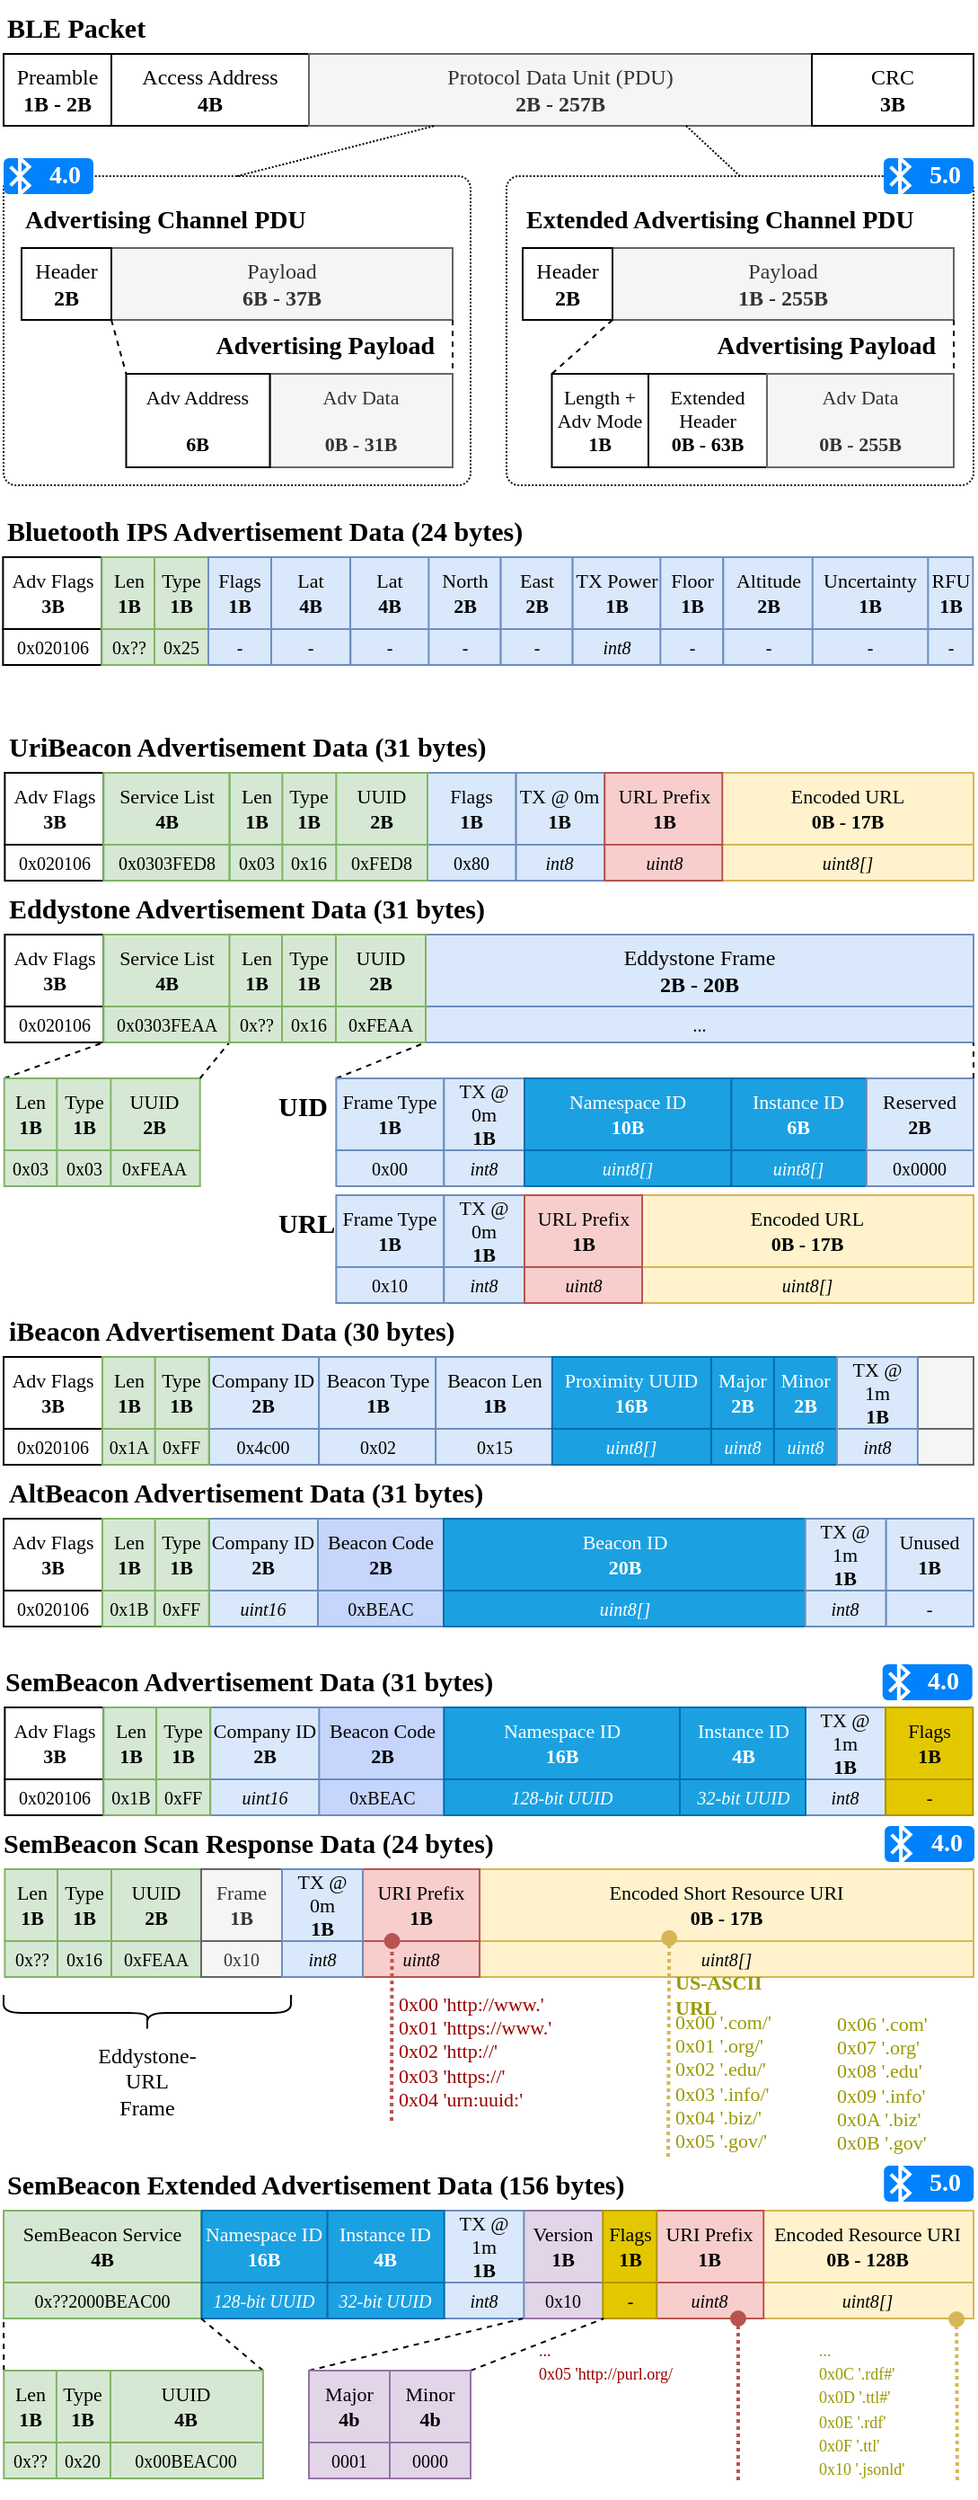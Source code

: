 <mxfile version="18.0.4" type="device" pages="2"><diagram id="wbnc19FnYwm-nHu_K_rQ" name="packet"><mxGraphModel dx="677" dy="408" grid="1" gridSize="10" guides="1" tooltips="1" connect="1" arrows="1" fold="1" page="1" pageScale="1" pageWidth="827" pageHeight="1169" math="0" shadow="0"><root><mxCell id="0"/><mxCell id="1" parent="0"/><mxCell id="1Hd3k4Qcl48vnouMM6j2-119" value="" style="rounded=0;whiteSpace=wrap;html=1;fontFamily=Inconsolata;fontSource=https%3A%2F%2Ffonts.googleapis.com%2Fcss%3Ffamily%3DInconsolata;fontSize=11;fillColor=#f5f5f5;fontColor=#333333;strokeColor=#666666;" parent="1" vertex="1"><mxGeometry x="549" y="795" width="31" height="40" as="geometry"/></mxCell><mxCell id="5StQ73FvikMnrI3pc2OK-301" value="" style="rounded=1;whiteSpace=wrap;html=1;shadow=0;fontFamily=Inconsolata;fontSource=https%3A%2F%2Ffonts.googleapis.com%2Fcss%3Ffamily%3DInconsolata;fontSize=14;fontColor=#FFFFFF;strokeColor=#141414;strokeWidth=1;fillColor=none;gradientColor=none;gradientDirection=south;dashed=1;dashPattern=1 1;arcSize=4;" parent="1" vertex="1"><mxGeometry x="40" y="138" width="260" height="172" as="geometry"/></mxCell><mxCell id="e9IYak2ZQQda8vdtJ4FH-1" value="Preamble&lt;br&gt;&lt;b&gt;1B - 2B&lt;/b&gt;" style="rounded=0;whiteSpace=wrap;html=1;fontFamily=Inconsolata;fontSource=https%3A%2F%2Ffonts.googleapis.com%2Fcss%3Ffamily%3DInconsolata;" parent="1" vertex="1"><mxGeometry x="40" y="70" width="60" height="40" as="geometry"/></mxCell><mxCell id="e9IYak2ZQQda8vdtJ4FH-2" value="Access Address&lt;br&gt;&lt;b&gt;4B&lt;/b&gt;" style="rounded=0;whiteSpace=wrap;html=1;fontFamily=Inconsolata;fontSource=https%3A%2F%2Ffonts.googleapis.com%2Fcss%3Ffamily%3DInconsolata;" parent="1" vertex="1"><mxGeometry x="100" y="70" width="110" height="40" as="geometry"/></mxCell><mxCell id="e9IYak2ZQQda8vdtJ4FH-3" value="Protocol Data Unit (PDU)&lt;br&gt;&lt;b&gt;2B - 257B&lt;/b&gt;" style="rounded=0;whiteSpace=wrap;html=1;fillColor=#f5f5f5;strokeColor=#666666;fontFamily=Inconsolata;fontSource=https%3A%2F%2Ffonts.googleapis.com%2Fcss%3Ffamily%3DInconsolata;fontColor=#333333;" parent="1" vertex="1"><mxGeometry x="210" y="70" width="280" height="40" as="geometry"/></mxCell><mxCell id="e9IYak2ZQQda8vdtJ4FH-4" value="CRC&lt;br&gt;&lt;b&gt;3B&lt;/b&gt;" style="rounded=0;whiteSpace=wrap;html=1;fontFamily=Inconsolata;fontSource=https%3A%2F%2Ffonts.googleapis.com%2Fcss%3Ffamily%3DInconsolata;" parent="1" vertex="1"><mxGeometry x="490" y="70" width="90" height="40" as="geometry"/></mxCell><mxCell id="e9IYak2ZQQda8vdtJ4FH-5" value="BLE Packet" style="text;html=1;strokeColor=none;fillColor=none;align=left;verticalAlign=middle;whiteSpace=wrap;rounded=0;fontFamily=Inconsolata;fontSource=https%3A%2F%2Ffonts.googleapis.com%2Fcss%3Ffamily%3DInconsolata;fontStyle=1;fontSize=15;" parent="1" vertex="1"><mxGeometry x="40" y="40" width="260" height="30" as="geometry"/></mxCell><mxCell id="e9IYak2ZQQda8vdtJ4FH-7" value="Advertising Channel PDU" style="text;html=1;strokeColor=none;fillColor=none;align=left;verticalAlign=middle;whiteSpace=wrap;rounded=0;fontFamily=Inconsolata;fontSource=https%3A%2F%2Ffonts.googleapis.com%2Fcss%3Ffamily%3DInconsolata;fontStyle=1;fontSize=14;" parent="1" vertex="1"><mxGeometry x="50" y="148" width="240" height="30" as="geometry"/></mxCell><mxCell id="e9IYak2ZQQda8vdtJ4FH-8" value="Payload&lt;br&gt;&lt;b&gt;6B - 37B&lt;/b&gt;" style="rounded=0;whiteSpace=wrap;html=1;fillColor=#f5f5f5;strokeColor=#666666;fontFamily=Inconsolata;fontSource=https%3A%2F%2Ffonts.googleapis.com%2Fcss%3Ffamily%3DInconsolata;fontColor=#333333;" parent="1" vertex="1"><mxGeometry x="100" y="178" width="190" height="40" as="geometry"/></mxCell><mxCell id="e9IYak2ZQQda8vdtJ4FH-9" value="Header&lt;br&gt;&lt;b&gt;2B&lt;/b&gt;" style="rounded=0;whiteSpace=wrap;html=1;fontFamily=Inconsolata;fontSource=https%3A%2F%2Ffonts.googleapis.com%2Fcss%3Ffamily%3DInconsolata;" parent="1" vertex="1"><mxGeometry x="50" y="178" width="50" height="40" as="geometry"/></mxCell><mxCell id="e9IYak2ZQQda8vdtJ4FH-10" value="iBeacon Advertisement Data (30 bytes)" style="text;html=1;strokeColor=none;fillColor=none;align=left;verticalAlign=middle;whiteSpace=wrap;rounded=0;fontFamily=Inconsolata;fontSource=https%3A%2F%2Ffonts.googleapis.com%2Fcss%3Ffamily%3DInconsolata;fontStyle=1;fontSize=15;" parent="1" vertex="1"><mxGeometry x="40.68" y="765" width="450" height="30" as="geometry"/></mxCell><mxCell id="e9IYak2ZQQda8vdtJ4FH-24" value="Company ID&lt;br style=&quot;font-size: 11px;&quot;&gt;&lt;b style=&quot;font-size: 11px;&quot;&gt;2B&lt;/b&gt;" style="rounded=0;whiteSpace=wrap;html=1;fontFamily=Inconsolata;fontSource=https%3A%2F%2Ffonts.googleapis.com%2Fcss%3Ffamily%3DInconsolata;fillColor=#dae8fc;strokeColor=#6c8ebf;fontSize=11;" parent="1" vertex="1"><mxGeometry x="154.41" y="795" width="61.18" height="40" as="geometry"/></mxCell><mxCell id="e9IYak2ZQQda8vdtJ4FH-25" value="Beacon Type&lt;br style=&quot;font-size: 11px;&quot;&gt;&lt;b style=&quot;font-size: 11px;&quot;&gt;&lt;font style=&quot;font-size: 11px;&quot;&gt;1B&lt;/font&gt;&lt;/b&gt;" style="rounded=0;whiteSpace=wrap;html=1;fontFamily=Inconsolata;fontSource=https%3A%2F%2Ffonts.googleapis.com%2Fcss%3Ffamily%3DInconsolata;fillColor=#dae8fc;strokeColor=#6c8ebf;fontSize=11;" parent="1" vertex="1"><mxGeometry x="215.59" y="795" width="65" height="40" as="geometry"/></mxCell><mxCell id="e9IYak2ZQQda8vdtJ4FH-26" value="Major&lt;br style=&quot;font-size: 11px;&quot;&gt;&lt;b style=&quot;font-size: 11px;&quot;&gt;2B&lt;/b&gt;" style="rounded=0;whiteSpace=wrap;html=1;fontFamily=Inconsolata;fontSource=https%3A%2F%2Ffonts.googleapis.com%2Fcss%3Ffamily%3DInconsolata;fillColor=#1ba1e2;strokeColor=#006EAF;fontSize=11;fontColor=#ffffff;" parent="1" vertex="1"><mxGeometry x="433.93" y="795" width="35" height="40" as="geometry"/></mxCell><mxCell id="e9IYak2ZQQda8vdtJ4FH-27" value="Minor&lt;br style=&quot;font-size: 11px;&quot;&gt;&lt;b style=&quot;font-size: 11px;&quot;&gt;2B&lt;/b&gt;" style="rounded=0;whiteSpace=wrap;html=1;fontFamily=Inconsolata;fontSource=https%3A%2F%2Ffonts.googleapis.com%2Fcss%3Ffamily%3DInconsolata;fillColor=#1ba1e2;strokeColor=#006EAF;fontSize=11;fontColor=#ffffff;" parent="1" vertex="1"><mxGeometry x="468.93" y="795" width="35" height="40" as="geometry"/></mxCell><mxCell id="e9IYak2ZQQda8vdtJ4FH-39" value="SemBeacon Scan Response Data (24 bytes)" style="text;html=1;strokeColor=none;fillColor=none;align=left;verticalAlign=middle;whiteSpace=wrap;rounded=0;fontFamily=Inconsolata;fontSource=https%3A%2F%2Ffonts.googleapis.com%2Fcss%3Ffamily%3DInconsolata;fontStyle=1;fontSize=15;" parent="1" vertex="1"><mxGeometry x="38" y="1050" width="453.04" height="30" as="geometry"/></mxCell><mxCell id="e9IYak2ZQQda8vdtJ4FH-69" value="Encoded Short Resource URI&lt;br&gt;&lt;b&gt;0B - 17B&lt;/b&gt;" style="rounded=0;whiteSpace=wrap;html=1;fontFamily=Inconsolata;fontSource=https%3A%2F%2Ffonts.googleapis.com%2Fcss%3Ffamily%3DInconsolata;fillColor=#fff2cc;strokeColor=#d6b656;fontSize=11;" parent="1" vertex="1"><mxGeometry x="305.02" y="1080" width="274.98" height="40" as="geometry"/></mxCell><mxCell id="e9IYak2ZQQda8vdtJ4FH-77" value="uint8[]" style="rounded=0;whiteSpace=wrap;html=1;fontFamily=Inconsolata;fontSource=https%3A%2F%2Ffonts.googleapis.com%2Fcss%3Ffamily%3DInconsolata;fontSize=10;fillColor=#fff2cc;strokeColor=#d6b656;fontStyle=2;" parent="1" vertex="1"><mxGeometry x="305.02" y="1120" width="274.98" height="20" as="geometry"/></mxCell><mxCell id="e9IYak2ZQQda8vdtJ4FH-106" value="0x4c00" style="rounded=0;whiteSpace=wrap;html=1;fontFamily=Inconsolata;fontSource=https%3A%2F%2Ffonts.googleapis.com%2Fcss%3Ffamily%3DInconsolata;fontSize=10;fillColor=#dae8fc;strokeColor=#6c8ebf;" parent="1" vertex="1"><mxGeometry x="154.41" y="835" width="61.18" height="20" as="geometry"/></mxCell><mxCell id="e9IYak2ZQQda8vdtJ4FH-107" value="&lt;span style=&quot;font-style: normal;&quot;&gt;0x02&lt;/span&gt;" style="rounded=0;whiteSpace=wrap;html=1;fontFamily=Inconsolata;fontSource=https%3A%2F%2Ffonts.googleapis.com%2Fcss%3Ffamily%3DInconsolata;fontSize=10;fillColor=#dae8fc;strokeColor=#6c8ebf;fontStyle=2" parent="1" vertex="1"><mxGeometry x="215.59" y="835" width="65" height="20" as="geometry"/></mxCell><mxCell id="e9IYak2ZQQda8vdtJ4FH-110" value="uint8" style="rounded=0;whiteSpace=wrap;html=1;fontFamily=Inconsolata;fontSource=https%3A%2F%2Ffonts.googleapis.com%2Fcss%3Ffamily%3DInconsolata;fontSize=10;fillColor=#1ba1e2;strokeColor=#006EAF;fontStyle=2;fontColor=#ffffff;" parent="1" vertex="1"><mxGeometry x="433.93" y="835" width="35" height="20" as="geometry"/></mxCell><mxCell id="e9IYak2ZQQda8vdtJ4FH-117" value="AltBeacon Advertisement Data (31 bytes)" style="text;html=1;strokeColor=none;fillColor=none;align=left;verticalAlign=middle;whiteSpace=wrap;rounded=0;fontFamily=Inconsolata;fontSource=https%3A%2F%2Ffonts.googleapis.com%2Fcss%3Ffamily%3DInconsolata;fontStyle=1;fontSize=15;" parent="1" vertex="1"><mxGeometry x="40.68" y="855" width="450" height="30" as="geometry"/></mxCell><mxCell id="e9IYak2ZQQda8vdtJ4FH-122" value="Company ID&lt;br style=&quot;font-size: 11px;&quot;&gt;&lt;b style=&quot;font-size: 11px;&quot;&gt;2B&lt;/b&gt;" style="rounded=0;whiteSpace=wrap;html=1;fontFamily=Inconsolata;fontSource=https%3A%2F%2Ffonts.googleapis.com%2Fcss%3Ffamily%3DInconsolata;fillColor=#dae8fc;strokeColor=#6c8ebf;fontSize=11;" parent="1" vertex="1"><mxGeometry x="154.41" y="885" width="61.18" height="40" as="geometry"/></mxCell><mxCell id="e9IYak2ZQQda8vdtJ4FH-123" value="Beacon Code&lt;br&gt;&lt;b&gt;2B&lt;/b&gt;" style="rounded=0;whiteSpace=wrap;html=1;fontFamily=Inconsolata;fontSource=https%3A%2F%2Ffonts.googleapis.com%2Fcss%3Ffamily%3DInconsolata;fillColor=#C5D5FC;strokeColor=#6c8ebf;fontSize=11;" parent="1" vertex="1"><mxGeometry x="215" y="885" width="70" height="40" as="geometry"/></mxCell><mxCell id="e9IYak2ZQQda8vdtJ4FH-129" value="uint16" style="rounded=0;whiteSpace=wrap;html=1;fontFamily=Inconsolata;fontSource=https%3A%2F%2Ffonts.googleapis.com%2Fcss%3Ffamily%3DInconsolata;fontSize=10;fillColor=#dae8fc;strokeColor=#6c8ebf;fontStyle=2" parent="1" vertex="1"><mxGeometry x="154.41" y="925" width="61.18" height="20" as="geometry"/></mxCell><mxCell id="e9IYak2ZQQda8vdtJ4FH-130" value="0xBEAC" style="rounded=0;whiteSpace=wrap;html=1;fontFamily=Inconsolata;fontSource=https%3A%2F%2Ffonts.googleapis.com%2Fcss%3Ffamily%3DInconsolata;fontSize=10;fillColor=#C5D5FC;strokeColor=#6c8ebf;" parent="1" vertex="1"><mxGeometry x="215" y="925" width="70" height="20" as="geometry"/></mxCell><mxCell id="e9IYak2ZQQda8vdtJ4FH-180" value="SemBeacon Extended Advertisement Data (156 bytes)" style="text;html=1;strokeColor=none;fillColor=none;align=left;verticalAlign=middle;whiteSpace=wrap;rounded=0;fontFamily=Inconsolata;fontSource=https%3A%2F%2Ffonts.googleapis.com%2Fcss%3Ffamily%3DInconsolata;fontStyle=1;fontSize=15;" parent="1" vertex="1"><mxGeometry x="40.14" y="1240" width="450" height="30" as="geometry"/></mxCell><mxCell id="5StQ73FvikMnrI3pc2OK-6" value="&lt;span style=&quot;&quot;&gt;uint8&lt;/span&gt;" style="rounded=0;whiteSpace=wrap;html=1;fontFamily=Inconsolata;fontSource=https%3A%2F%2Ffonts.googleapis.com%2Fcss%3Ffamily%3DInconsolata;fontSize=10;fillColor=#1ba1e2;strokeColor=#006EAF;fontStyle=2;fontColor=#ffffff;" parent="1" vertex="1"><mxGeometry x="468.93" y="835" width="35" height="20" as="geometry"/></mxCell><mxCell id="5StQ73FvikMnrI3pc2OK-7" value="Eddystone Advertisement Data (31 bytes)" style="text;html=1;strokeColor=none;fillColor=none;align=left;verticalAlign=middle;whiteSpace=wrap;rounded=0;fontFamily=Inconsolata;fontSource=https%3A%2F%2Ffonts.googleapis.com%2Fcss%3Ffamily%3DInconsolata;fontStyle=1;fontSize=15;" parent="1" vertex="1"><mxGeometry x="40.68" y="530" width="450" height="30" as="geometry"/></mxCell><mxCell id="5StQ73FvikMnrI3pc2OK-64" value="Eddystone Frame&lt;br&gt;&lt;b&gt;2B - 20B&lt;/b&gt;" style="rounded=0;whiteSpace=wrap;html=1;fillColor=#dae8fc;strokeColor=#6c8ebf;fontFamily=Inconsolata;fontSource=https%3A%2F%2Ffonts.googleapis.com%2Fcss%3Ffamily%3DInconsolata;" parent="1" vertex="1"><mxGeometry x="275" y="560" width="305" height="40" as="geometry"/></mxCell><mxCell id="5StQ73FvikMnrI3pc2OK-65" value="..." style="rounded=0;whiteSpace=wrap;html=1;fontFamily=Inconsolata;fontSource=https%3A%2F%2Ffonts.googleapis.com%2Fcss%3Ffamily%3DInconsolata;fontSize=10;fillColor=#dae8fc;strokeColor=#6c8ebf;" parent="1" vertex="1"><mxGeometry x="275" y="600" width="305" height="20" as="geometry"/></mxCell><mxCell id="5StQ73FvikMnrI3pc2OK-66" value="" style="endArrow=none;dashed=1;html=1;rounded=0;fontFamily=Inconsolata;fontSource=https%3A%2F%2Ffonts.googleapis.com%2Fcss%3Ffamily%3DInconsolata;fontSize=14;fontColor=#0F0A0A;startSize=8;endSize=8;strokeWidth=1;entryX=0;entryY=1;entryDx=0;entryDy=0;exitX=0;exitY=0;exitDx=0;exitDy=0;" parent="1" source="5StQ73FvikMnrI3pc2OK-67" target="5StQ73FvikMnrI3pc2OK-65" edge="1"><mxGeometry width="50" height="50" relative="1" as="geometry"><mxPoint x="250.68" y="640" as="sourcePoint"/><mxPoint x="300.68" y="650" as="targetPoint"/></mxGeometry></mxCell><mxCell id="5StQ73FvikMnrI3pc2OK-67" value="Frame Type&lt;br&gt;&lt;b&gt;1B&lt;/b&gt;" style="rounded=0;whiteSpace=wrap;html=1;fontFamily=Inconsolata;fontSource=https%3A%2F%2Ffonts.googleapis.com%2Fcss%3Ffamily%3DInconsolata;fontSize=11;fillColor=#dae8fc;strokeColor=#6c8ebf;" parent="1" vertex="1"><mxGeometry x="225.18" y="640" width="60" height="40" as="geometry"/></mxCell><mxCell id="5StQ73FvikMnrI3pc2OK-68" value="0x00" style="rounded=0;whiteSpace=wrap;html=1;fontFamily=Inconsolata;fontSource=https%3A%2F%2Ffonts.googleapis.com%2Fcss%3Ffamily%3DInconsolata;fontSize=10;fillColor=#dae8fc;strokeColor=#6c8ebf;" parent="1" vertex="1"><mxGeometry x="225.18" y="680" width="60" height="20" as="geometry"/></mxCell><mxCell id="5StQ73FvikMnrI3pc2OK-69" value="UID" style="text;html=1;strokeColor=none;fillColor=none;align=left;verticalAlign=middle;whiteSpace=wrap;rounded=0;fontFamily=Inconsolata;fontSource=https%3A%2F%2Ffonts.googleapis.com%2Fcss%3Ffamily%3DInconsolata;fontStyle=1;fontSize=15;" parent="1" vertex="1"><mxGeometry x="190.68" y="640" width="30" height="30" as="geometry"/></mxCell><mxCell id="5StQ73FvikMnrI3pc2OK-70" value="TX @ 0m&lt;br&gt;&lt;b&gt;1B&lt;/b&gt;" style="rounded=0;whiteSpace=wrap;html=1;fontFamily=Inconsolata;fontSource=https%3A%2F%2Ffonts.googleapis.com%2Fcss%3Ffamily%3DInconsolata;fontSize=11;fillColor=#dae8fc;strokeColor=#6c8ebf;" parent="1" vertex="1"><mxGeometry x="285.18" y="640" width="45" height="40" as="geometry"/></mxCell><mxCell id="5StQ73FvikMnrI3pc2OK-71" value="int8" style="rounded=0;whiteSpace=wrap;html=1;fontFamily=Inconsolata;fontSource=https%3A%2F%2Ffonts.googleapis.com%2Fcss%3Ffamily%3DInconsolata;fontSize=10;fillColor=#dae8fc;strokeColor=#6c8ebf;fontStyle=2" parent="1" vertex="1"><mxGeometry x="285.18" y="680" width="45" height="20" as="geometry"/></mxCell><mxCell id="5StQ73FvikMnrI3pc2OK-72" value="Namespace ID&lt;br&gt;&lt;b&gt;10B&lt;/b&gt;" style="rounded=0;whiteSpace=wrap;html=1;fontFamily=Inconsolata;fontSource=https%3A%2F%2Ffonts.googleapis.com%2Fcss%3Ffamily%3DInconsolata;fontSize=11;fillColor=#1ba1e2;strokeColor=#006EAF;fontColor=#ffffff;" parent="1" vertex="1"><mxGeometry x="330" y="640" width="115.18" height="40" as="geometry"/></mxCell><mxCell id="5StQ73FvikMnrI3pc2OK-73" value="uint8[]" style="rounded=0;whiteSpace=wrap;html=1;fontFamily=Inconsolata;fontSource=https%3A%2F%2Ffonts.googleapis.com%2Fcss%3Ffamily%3DInconsolata;fontSize=10;fillColor=#1ba1e2;strokeColor=#006EAF;fontColor=#ffffff;fontStyle=2" parent="1" vertex="1"><mxGeometry x="330" y="680" width="115.18" height="20" as="geometry"/></mxCell><mxCell id="5StQ73FvikMnrI3pc2OK-74" value="Instance ID&lt;br&gt;&lt;b&gt;6B&lt;/b&gt;" style="rounded=0;whiteSpace=wrap;html=1;fontFamily=Inconsolata;fontSource=https%3A%2F%2Ffonts.googleapis.com%2Fcss%3Ffamily%3DInconsolata;fontSize=11;fillColor=#1ba1e2;strokeColor=#006EAF;fontColor=#ffffff;" parent="1" vertex="1"><mxGeometry x="445.18" y="640" width="75.25" height="40" as="geometry"/></mxCell><mxCell id="5StQ73FvikMnrI3pc2OK-75" value="&lt;span style=&quot;&quot;&gt;uint8[]&lt;/span&gt;" style="rounded=0;whiteSpace=wrap;html=1;fontFamily=Inconsolata;fontSource=https%3A%2F%2Ffonts.googleapis.com%2Fcss%3Ffamily%3DInconsolata;fontSize=10;fillColor=#1ba1e2;strokeColor=#006EAF;fontColor=#ffffff;fontStyle=2" parent="1" vertex="1"><mxGeometry x="445.18" y="680" width="75.25" height="20" as="geometry"/></mxCell><mxCell id="5StQ73FvikMnrI3pc2OK-79" value="Reserved&lt;br&gt;&lt;b&gt;2B&lt;/b&gt;" style="rounded=0;whiteSpace=wrap;html=1;fontFamily=Inconsolata;fontSource=https%3A%2F%2Ffonts.googleapis.com%2Fcss%3Ffamily%3DInconsolata;fontSize=11;fillColor=#dae8fc;strokeColor=#6c8ebf;" parent="1" vertex="1"><mxGeometry x="520.43" y="640" width="59.57" height="40" as="geometry"/></mxCell><mxCell id="5StQ73FvikMnrI3pc2OK-80" value="0x0000" style="rounded=0;whiteSpace=wrap;html=1;fontFamily=Inconsolata;fontSource=https%3A%2F%2Ffonts.googleapis.com%2Fcss%3Ffamily%3DInconsolata;fontSize=10;fillColor=#dae8fc;strokeColor=#6c8ebf;" parent="1" vertex="1"><mxGeometry x="520.43" y="680" width="59.57" height="20" as="geometry"/></mxCell><mxCell id="5StQ73FvikMnrI3pc2OK-81" value="Frame Type&lt;br&gt;&lt;b&gt;1B&lt;/b&gt;" style="rounded=0;whiteSpace=wrap;html=1;fontFamily=Inconsolata;fontSource=https%3A%2F%2Ffonts.googleapis.com%2Fcss%3Ffamily%3DInconsolata;fontSize=11;fillColor=#dae8fc;strokeColor=#6c8ebf;" parent="1" vertex="1"><mxGeometry x="225.18" y="705" width="60" height="40" as="geometry"/></mxCell><mxCell id="5StQ73FvikMnrI3pc2OK-82" value="0x10" style="rounded=0;whiteSpace=wrap;html=1;fontFamily=Inconsolata;fontSource=https%3A%2F%2Ffonts.googleapis.com%2Fcss%3Ffamily%3DInconsolata;fontSize=10;fillColor=#dae8fc;strokeColor=#6c8ebf;" parent="1" vertex="1"><mxGeometry x="225.18" y="745" width="60" height="20" as="geometry"/></mxCell><mxCell id="5StQ73FvikMnrI3pc2OK-83" value="URL" style="text;html=1;strokeColor=none;fillColor=none;align=left;verticalAlign=middle;whiteSpace=wrap;rounded=0;fontFamily=Inconsolata;fontSource=https%3A%2F%2Ffonts.googleapis.com%2Fcss%3Ffamily%3DInconsolata;fontStyle=1;fontSize=15;" parent="1" vertex="1"><mxGeometry x="190.68" y="705" width="30" height="30" as="geometry"/></mxCell><mxCell id="5StQ73FvikMnrI3pc2OK-88" value="Encoded URL&lt;br&gt;&lt;b&gt;0B - 17B&lt;/b&gt;" style="rounded=0;whiteSpace=wrap;html=1;fontFamily=Inconsolata;fontSource=https%3A%2F%2Ffonts.googleapis.com%2Fcss%3Ffamily%3DInconsolata;fontSize=11;fillColor=#fff2cc;strokeColor=#d6b656;" parent="1" vertex="1"><mxGeometry x="395" y="705" width="185" height="40" as="geometry"/></mxCell><mxCell id="5StQ73FvikMnrI3pc2OK-89" value="uint8[]" style="rounded=0;whiteSpace=wrap;html=1;fontFamily=Inconsolata;fontSource=https%3A%2F%2Ffonts.googleapis.com%2Fcss%3Ffamily%3DInconsolata;fontSize=10;fillColor=#fff2cc;strokeColor=#d6b656;fontStyle=2" parent="1" vertex="1"><mxGeometry x="395" y="745" width="185" height="20" as="geometry"/></mxCell><mxCell id="5StQ73FvikMnrI3pc2OK-94" value="URI&amp;nbsp;Prefix&lt;br style=&quot;font-size: 11px;&quot;&gt;&lt;b style=&quot;font-size: 11px;&quot;&gt;1B&lt;/b&gt;" style="rounded=0;whiteSpace=wrap;html=1;fontFamily=Inconsolata;fontSource=https%3A%2F%2Ffonts.googleapis.com%2Fcss%3Ffamily%3DInconsolata;fillColor=#f8cecc;strokeColor=#b85450;fontSize=11;" parent="1" vertex="1"><mxGeometry x="240.02" y="1080" width="65" height="40" as="geometry"/></mxCell><mxCell id="5StQ73FvikMnrI3pc2OK-95" value="uint8" style="rounded=0;whiteSpace=wrap;html=1;fontFamily=Inconsolata;fontSource=https%3A%2F%2Ffonts.googleapis.com%2Fcss%3Ffamily%3DInconsolata;fontSize=10;fillColor=#f8cecc;strokeColor=#b85450;fontStyle=2" parent="1" vertex="1"><mxGeometry x="240.02" y="1120" width="65" height="20" as="geometry"/></mxCell><mxCell id="5StQ73FvikMnrI3pc2OK-97" value="" style="endArrow=none;dashed=1;html=1;rounded=0;fontFamily=Inconsolata;fontSource=https%3A%2F%2Ffonts.googleapis.com%2Fcss%3Ffamily%3DInconsolata;fontSize=14;fontColor=#0F0A0A;startSize=8;endSize=8;strokeWidth=1;entryX=1;entryY=1;entryDx=0;entryDy=0;exitX=1;exitY=0;exitDx=0;exitDy=0;" parent="1" source="5StQ73FvikMnrI3pc2OK-79" target="5StQ73FvikMnrI3pc2OK-65" edge="1"><mxGeometry width="50" height="50" relative="1" as="geometry"><mxPoint x="640.68" y="690" as="sourcePoint"/><mxPoint x="840.68" y="670" as="targetPoint"/></mxGeometry></mxCell><mxCell id="5StQ73FvikMnrI3pc2OK-110" value="UUID&lt;br&gt;&lt;b&gt;2B&lt;/b&gt;" style="rounded=0;whiteSpace=wrap;html=1;fontFamily=Inconsolata;fontSource=https%3A%2F%2Ffonts.googleapis.com%2Fcss%3Ffamily%3DInconsolata;fontSize=11;fillColor=#d5e8d4;strokeColor=#82b366;" parent="1" vertex="1"><mxGeometry x="99.36" y="640" width="50" height="40" as="geometry"/></mxCell><mxCell id="5StQ73FvikMnrI3pc2OK-111" value="0xFEAA" style="rounded=0;whiteSpace=wrap;html=1;fontFamily=Inconsolata;fontSource=https%3A%2F%2Ffonts.googleapis.com%2Fcss%3Ffamily%3DInconsolata;fontSize=10;fillColor=#d5e8d4;strokeColor=#82b366;" parent="1" vertex="1"><mxGeometry x="99.36" y="680" width="50" height="20" as="geometry"/></mxCell><mxCell id="5StQ73FvikMnrI3pc2OK-114" value="" style="endArrow=none;dashed=1;html=1;rounded=0;fontFamily=Inconsolata;fontSource=https%3A%2F%2Ffonts.googleapis.com%2Fcss%3Ffamily%3DInconsolata;fontSize=14;fontColor=#0F0A0A;startSize=8;endSize=8;strokeWidth=1;entryX=0;entryY=1;entryDx=0;entryDy=0;exitX=0;exitY=0;exitDx=0;exitDy=0;" parent="1" target="5StQ73FvikMnrI3pc2OK-105" edge="1"><mxGeometry width="50" height="50" relative="1" as="geometry"><mxPoint x="40.36" y="640" as="sourcePoint"/><mxPoint x="100.68" y="625" as="targetPoint"/></mxGeometry></mxCell><mxCell id="5StQ73FvikMnrI3pc2OK-115" value="" style="endArrow=none;dashed=1;html=1;rounded=0;fontFamily=Inconsolata;fontSource=https%3A%2F%2Ffonts.googleapis.com%2Fcss%3Ffamily%3DInconsolata;fontSize=14;fontColor=#0F0A0A;startSize=8;endSize=8;strokeWidth=1;entryX=1;entryY=1;entryDx=0;entryDy=0;exitX=1;exitY=0;exitDx=0;exitDy=0;" parent="1" source="5StQ73FvikMnrI3pc2OK-110" target="5StQ73FvikMnrI3pc2OK-105" edge="1"><mxGeometry width="50" height="50" relative="1" as="geometry"><mxPoint x="0.68" y="755" as="sourcePoint"/><mxPoint x="200.68" y="735" as="targetPoint"/></mxGeometry></mxCell><mxCell id="5StQ73FvikMnrI3pc2OK-118" value="UUID&lt;br&gt;&lt;b&gt;2B&lt;/b&gt;" style="rounded=0;whiteSpace=wrap;html=1;fontFamily=Inconsolata;fontSource=https%3A%2F%2Ffonts.googleapis.com%2Fcss%3Ffamily%3DInconsolata;fontSize=11;fillColor=#d5e8d4;strokeColor=#82b366;" parent="1" vertex="1"><mxGeometry x="100.0" y="1080" width="50" height="40" as="geometry"/></mxCell><mxCell id="5StQ73FvikMnrI3pc2OK-119" value="0xFEAA" style="rounded=0;whiteSpace=wrap;html=1;fontFamily=Inconsolata;fontSource=https%3A%2F%2Ffonts.googleapis.com%2Fcss%3Ffamily%3DInconsolata;fontSize=10;fillColor=#d5e8d4;strokeColor=#82b366;" parent="1" vertex="1"><mxGeometry x="100.0" y="1120" width="50" height="20" as="geometry"/></mxCell><mxCell id="5StQ73FvikMnrI3pc2OK-139" value="Encoded Resource URI&lt;br&gt;&lt;b&gt;0B - 128B&lt;/b&gt;" style="rounded=0;whiteSpace=wrap;html=1;fontFamily=Inconsolata;fontSource=https%3A%2F%2Ffonts.googleapis.com%2Fcss%3Ffamily%3DInconsolata;fillColor=#fff2cc;strokeColor=#d6b656;fontSize=11;" parent="1" vertex="1"><mxGeometry x="462.48" y="1270" width="117.52" height="40" as="geometry"/></mxCell><mxCell id="5StQ73FvikMnrI3pc2OK-140" value="uint8[]" style="rounded=0;whiteSpace=wrap;html=1;fontFamily=Inconsolata;fontSource=https%3A%2F%2Ffonts.googleapis.com%2Fcss%3Ffamily%3DInconsolata;fontSize=10;fillColor=#fff2cc;strokeColor=#d6b656;fontStyle=2;" parent="1" vertex="1"><mxGeometry x="462" y="1310" width="118" height="20" as="geometry"/></mxCell><mxCell id="5StQ73FvikMnrI3pc2OK-164" value="&lt;b&gt;&lt;font style=&quot;font-size: 14px;&quot;&gt;5.0&lt;/font&gt;&lt;/b&gt;" style="rounded=1;whiteSpace=wrap;html=1;fontFamily=Inconsolata;fontSource=https%3A%2F%2Ffonts.googleapis.com%2Fcss%3Ffamily%3DInconsolata;fontSize=12;fontColor=#FFFFFF;strokeWidth=2;fillColor=#0082FC;gradientColor=none;gradientDirection=south;strokeColor=none;align=right;spacingRight=5;" parent="1" vertex="1"><mxGeometry x="530.14" y="1245" width="50" height="20" as="geometry"/></mxCell><mxCell id="5StQ73FvikMnrI3pc2OK-165" value="" style="html=1;verticalLabelPosition=bottom;align=center;labelBackgroundColor=#ffffff;verticalAlign=top;strokeWidth=2;strokeColor=#FFFFFF;shadow=0;dashed=0;shape=mxgraph.ios7.icons.bluetooth;pointerEvents=1;fontFamily=Inconsolata;fontSource=https%3A%2F%2Ffonts.googleapis.com%2Fcss%3Ffamily%3DInconsolata;fontSize=14;fontColor=#FFFFFF;fillColor=none;gradientColor=none;gradientDirection=south;perimeterSpacing=2;" parent="1" vertex="1"><mxGeometry x="533.97" y="1245" width="10.42" height="20" as="geometry"/></mxCell><mxCell id="5StQ73FvikMnrI3pc2OK-192" value="" style="group" parent="1" vertex="1" connectable="0"><mxGeometry x="40" y="128" width="50" height="20" as="geometry"/></mxCell><mxCell id="5StQ73FvikMnrI3pc2OK-193" value="&lt;b&gt;&lt;font style=&quot;font-size: 14px;&quot;&gt;4.0&lt;/font&gt;&lt;/b&gt;" style="rounded=1;whiteSpace=wrap;html=1;fontFamily=Inconsolata;fontSource=https%3A%2F%2Ffonts.googleapis.com%2Fcss%3Ffamily%3DInconsolata;fontSize=12;fontColor=#FFFFFF;strokeWidth=2;fillColor=#0082FC;gradientColor=none;gradientDirection=south;strokeColor=none;align=right;spacingRight=5;" parent="5StQ73FvikMnrI3pc2OK-192" vertex="1"><mxGeometry width="50" height="20" as="geometry"/></mxCell><mxCell id="5StQ73FvikMnrI3pc2OK-194" value="" style="html=1;verticalLabelPosition=bottom;align=center;labelBackgroundColor=#ffffff;verticalAlign=top;strokeWidth=2;strokeColor=#FFFFFF;shadow=0;dashed=0;shape=mxgraph.ios7.icons.bluetooth;pointerEvents=1;fontFamily=Inconsolata;fontSource=https%3A%2F%2Ffonts.googleapis.com%2Fcss%3Ffamily%3DInconsolata;fontSize=14;fontColor=#FFFFFF;fillColor=#FFFFFF;gradientColor=none;gradientDirection=south;" parent="5StQ73FvikMnrI3pc2OK-192" vertex="1"><mxGeometry x="3.83" width="10.42" height="20" as="geometry"/></mxCell><mxCell id="5StQ73FvikMnrI3pc2OK-237" value="Adv Data&lt;b style=&quot;font-size: 11px;&quot;&gt;&lt;br style=&quot;font-size: 11px;&quot;&gt;&lt;br style=&quot;font-size: 11px;&quot;&gt;0B - 31B&lt;/b&gt;" style="rounded=0;whiteSpace=wrap;html=1;fillColor=#f5f5f5;strokeColor=#666666;fontFamily=Inconsolata;fontSource=https%3A%2F%2Ffonts.googleapis.com%2Fcss%3Ffamily%3DInconsolata;verticalAlign=top;fontSize=11;fontColor=#333333;" parent="1" vertex="1"><mxGeometry x="188.25" y="248" width="101.75" height="52" as="geometry"/></mxCell><mxCell id="5StQ73FvikMnrI3pc2OK-239" value="Adv Address&lt;br style=&quot;font-size: 11px;&quot;&gt;&lt;b style=&quot;font-size: 11px;&quot;&gt;&lt;br style=&quot;font-size: 11px;&quot;&gt;6B&lt;/b&gt;" style="rounded=0;whiteSpace=wrap;html=1;fontFamily=Inconsolata;fontSource=https%3A%2F%2Ffonts.googleapis.com%2Fcss%3Ffamily%3DInconsolata;verticalAlign=top;fontSize=11;" parent="1" vertex="1"><mxGeometry x="108.25" y="248" width="80" height="52" as="geometry"/></mxCell><mxCell id="5StQ73FvikMnrI3pc2OK-243" value="" style="endArrow=none;dashed=1;html=1;rounded=0;fontFamily=Inconsolata;fontSource=https%3A%2F%2Ffonts.googleapis.com%2Fcss%3Ffamily%3DInconsolata;fontSize=14;fontColor=#0F0A0A;startSize=8;endSize=8;strokeWidth=1;entryX=0;entryY=0;entryDx=0;entryDy=0;exitX=1;exitY=1;exitDx=0;exitDy=0;" parent="1" source="e9IYak2ZQQda8vdtJ4FH-9" target="5StQ73FvikMnrI3pc2OK-239" edge="1"><mxGeometry width="50" height="50" relative="1" as="geometry"><mxPoint x="87.5" y="218" as="sourcePoint"/><mxPoint x="116.5" y="243" as="targetPoint"/></mxGeometry></mxCell><mxCell id="5StQ73FvikMnrI3pc2OK-244" value="" style="endArrow=none;dashed=1;html=1;rounded=0;fontFamily=Inconsolata;fontSource=https%3A%2F%2Ffonts.googleapis.com%2Fcss%3Ffamily%3DInconsolata;fontSize=14;fontColor=#0F0A0A;startSize=8;endSize=8;strokeWidth=1;entryX=1;entryY=0;entryDx=0;entryDy=0;exitX=1;exitY=1;exitDx=0;exitDy=0;" parent="1" source="e9IYak2ZQQda8vdtJ4FH-8" target="5StQ73FvikMnrI3pc2OK-237" edge="1"><mxGeometry width="50" height="50" relative="1" as="geometry"><mxPoint x="357.5" y="218" as="sourcePoint"/><mxPoint x="623.25" y="268" as="targetPoint"/></mxGeometry></mxCell><mxCell id="5StQ73FvikMnrI3pc2OK-318" value="" style="rounded=1;whiteSpace=wrap;html=1;shadow=0;fontFamily=Inconsolata;fontSource=https%3A%2F%2Ffonts.googleapis.com%2Fcss%3Ffamily%3DInconsolata;fontSize=14;fontColor=#FFFFFF;strokeColor=#141414;strokeWidth=1;fillColor=none;gradientColor=none;gradientDirection=south;dashed=1;dashPattern=1 1;arcSize=4;" parent="1" vertex="1"><mxGeometry x="320" y="138" width="260" height="172" as="geometry"/></mxCell><mxCell id="5StQ73FvikMnrI3pc2OK-319" value="" style="group" parent="1" vertex="1" connectable="0"><mxGeometry x="530" y="128" width="50" height="20" as="geometry"/></mxCell><mxCell id="5StQ73FvikMnrI3pc2OK-320" value="&lt;b&gt;&lt;font style=&quot;font-size: 14px;&quot;&gt;5.0&lt;/font&gt;&lt;/b&gt;" style="rounded=1;whiteSpace=wrap;html=1;fontFamily=Inconsolata;fontSource=https%3A%2F%2Ffonts.googleapis.com%2Fcss%3Ffamily%3DInconsolata;fontSize=12;fontColor=#FFFFFF;strokeWidth=2;fillColor=#0082FC;gradientColor=none;gradientDirection=south;strokeColor=none;align=right;spacingRight=5;" parent="5StQ73FvikMnrI3pc2OK-319" vertex="1"><mxGeometry width="50" height="20" as="geometry"/></mxCell><mxCell id="5StQ73FvikMnrI3pc2OK-321" value="" style="html=1;verticalLabelPosition=bottom;align=center;labelBackgroundColor=#ffffff;verticalAlign=top;strokeWidth=2;strokeColor=#FFFFFF;shadow=0;dashed=0;shape=mxgraph.ios7.icons.bluetooth;pointerEvents=1;fontFamily=Inconsolata;fontSource=https%3A%2F%2Ffonts.googleapis.com%2Fcss%3Ffamily%3DInconsolata;fontSize=14;fontColor=#FFFFFF;fillColor=#FFFFFF;gradientColor=none;gradientDirection=south;" parent="5StQ73FvikMnrI3pc2OK-319" vertex="1"><mxGeometry x="3.83" width="10.42" height="20" as="geometry"/></mxCell><mxCell id="5StQ73FvikMnrI3pc2OK-323" value="" style="endArrow=none;dashed=1;html=1;rounded=0;dashPattern=1 1;fontFamily=Inconsolata;fontSource=https%3A%2F%2Ffonts.googleapis.com%2Fcss%3Ffamily%3DInconsolata;fontSize=14;fontColor=#FFFFFF;startSize=8;endSize=8;strokeWidth=1;jumpSize=6;exitX=0.5;exitY=0;exitDx=0;exitDy=0;entryX=0.25;entryY=1;entryDx=0;entryDy=0;" parent="1" source="5StQ73FvikMnrI3pc2OK-301" target="e9IYak2ZQQda8vdtJ4FH-3" edge="1"><mxGeometry width="50" height="50" relative="1" as="geometry"><mxPoint x="179" y="160" as="sourcePoint"/><mxPoint x="229" y="110" as="targetPoint"/></mxGeometry></mxCell><mxCell id="5StQ73FvikMnrI3pc2OK-324" value="" style="endArrow=none;dashed=1;html=1;rounded=0;dashPattern=1 1;fontFamily=Inconsolata;fontSource=https%3A%2F%2Ffonts.googleapis.com%2Fcss%3Ffamily%3DInconsolata;fontSize=14;fontColor=#FFFFFF;startSize=8;endSize=8;strokeWidth=1;jumpSize=6;exitX=0.5;exitY=0;exitDx=0;exitDy=0;entryX=0.75;entryY=1;entryDx=0;entryDy=0;" parent="1" source="5StQ73FvikMnrI3pc2OK-318" target="e9IYak2ZQQda8vdtJ4FH-3" edge="1"><mxGeometry width="50" height="50" relative="1" as="geometry"><mxPoint x="297.75" y="150" as="sourcePoint"/><mxPoint x="407.75" y="110" as="targetPoint"/></mxGeometry></mxCell><mxCell id="5StQ73FvikMnrI3pc2OK-326" value="Extended Advertising Channel PDU" style="text;html=1;strokeColor=none;fillColor=none;align=left;verticalAlign=middle;whiteSpace=wrap;rounded=0;fontFamily=Inconsolata;fontSource=https%3A%2F%2Ffonts.googleapis.com%2Fcss%3Ffamily%3DInconsolata;fontStyle=1;fontSize=14;" parent="1" vertex="1"><mxGeometry x="329" y="148" width="241" height="30" as="geometry"/></mxCell><mxCell id="5StQ73FvikMnrI3pc2OK-327" value="Payload&lt;br&gt;&lt;b&gt;1B - 255B&lt;/b&gt;" style="rounded=0;whiteSpace=wrap;html=1;fillColor=#f5f5f5;strokeColor=#666666;fontFamily=Inconsolata;fontSource=https%3A%2F%2Ffonts.googleapis.com%2Fcss%3Ffamily%3DInconsolata;fontColor=#333333;" parent="1" vertex="1"><mxGeometry x="379" y="178" width="190" height="40" as="geometry"/></mxCell><mxCell id="5StQ73FvikMnrI3pc2OK-328" value="Header&lt;br&gt;&lt;b&gt;2B&lt;/b&gt;" style="rounded=0;whiteSpace=wrap;html=1;fontFamily=Inconsolata;fontSource=https%3A%2F%2Ffonts.googleapis.com%2Fcss%3Ffamily%3DInconsolata;" parent="1" vertex="1"><mxGeometry x="329" y="178" width="50" height="40" as="geometry"/></mxCell><mxCell id="5StQ73FvikMnrI3pc2OK-329" value="Extended Header&lt;b style=&quot;font-size: 11px;&quot;&gt;&lt;br style=&quot;font-size: 11px;&quot;&gt;0B - 63B&lt;/b&gt;" style="rounded=0;whiteSpace=wrap;html=1;fontFamily=Inconsolata;fontSource=https%3A%2F%2Ffonts.googleapis.com%2Fcss%3Ffamily%3DInconsolata;verticalAlign=top;fontSize=11;" parent="1" vertex="1"><mxGeometry x="399" y="248" width="66" height="52" as="geometry"/></mxCell><mxCell id="5StQ73FvikMnrI3pc2OK-330" value="Adv Data&lt;br style=&quot;font-size: 11px;&quot;&gt;&lt;b style=&quot;font-size: 11px;&quot;&gt;&lt;br style=&quot;font-size: 11px;&quot;&gt;0B - 255B&lt;/b&gt;" style="rounded=0;whiteSpace=wrap;html=1;fillColor=#f5f5f5;strokeColor=#666666;fontFamily=Inconsolata;fontSource=https%3A%2F%2Ffonts.googleapis.com%2Fcss%3Ffamily%3DInconsolata;verticalAlign=top;fontSize=11;fontColor=#333333;" parent="1" vertex="1"><mxGeometry x="465" y="248" width="104" height="52" as="geometry"/></mxCell><mxCell id="5StQ73FvikMnrI3pc2OK-332" value="Length + Adv Mode&lt;br style=&quot;font-size: 11px;&quot;&gt;&lt;b style=&quot;font-size: 11px;&quot;&gt;1B&lt;/b&gt;" style="rounded=0;whiteSpace=wrap;html=1;fontFamily=Inconsolata;fontSource=https%3A%2F%2Ffonts.googleapis.com%2Fcss%3Ffamily%3DInconsolata;verticalAlign=top;fontSize=11;" parent="1" vertex="1"><mxGeometry x="345.25" y="248" width="53.75" height="52" as="geometry"/></mxCell><mxCell id="5StQ73FvikMnrI3pc2OK-334" value="" style="endArrow=none;dashed=1;html=1;rounded=0;fontFamily=Inconsolata;fontSource=https%3A%2F%2Ffonts.googleapis.com%2Fcss%3Ffamily%3DInconsolata;fontSize=14;fontColor=#0F0A0A;startSize=8;endSize=8;strokeWidth=1;entryX=1;entryY=0;entryDx=0;entryDy=0;exitX=1;exitY=1;exitDx=0;exitDy=0;" parent="1" source="5StQ73FvikMnrI3pc2OK-327" target="5StQ73FvikMnrI3pc2OK-330" edge="1"><mxGeometry width="50" height="50" relative="1" as="geometry"><mxPoint x="110" y="228" as="sourcePoint"/><mxPoint x="118.25" y="258" as="targetPoint"/></mxGeometry></mxCell><mxCell id="5StQ73FvikMnrI3pc2OK-335" value="" style="endArrow=none;dashed=1;html=1;rounded=0;fontFamily=Inconsolata;fontSource=https%3A%2F%2Ffonts.googleapis.com%2Fcss%3Ffamily%3DInconsolata;fontSize=14;fontColor=#0F0A0A;startSize=8;endSize=8;strokeWidth=1;entryX=0;entryY=0;entryDx=0;entryDy=0;exitX=0;exitY=1;exitDx=0;exitDy=0;" parent="1" source="5StQ73FvikMnrI3pc2OK-327" target="5StQ73FvikMnrI3pc2OK-332" edge="1"><mxGeometry width="50" height="50" relative="1" as="geometry"><mxPoint x="579" y="228" as="sourcePoint"/><mxPoint x="579.0" y="258.0" as="targetPoint"/></mxGeometry></mxCell><mxCell id="5StQ73FvikMnrI3pc2OK-336" value="Advertising Payload" style="text;html=1;strokeColor=none;fillColor=none;align=right;verticalAlign=middle;whiteSpace=wrap;rounded=0;fontFamily=Inconsolata;fontSource=https%3A%2F%2Ffonts.googleapis.com%2Fcss%3Ffamily%3DInconsolata;fontStyle=1;fontSize=14;spacingRight=8;" parent="1" vertex="1"><mxGeometry x="419" y="218" width="150" height="30" as="geometry"/></mxCell><mxCell id="5StQ73FvikMnrI3pc2OK-337" value="Advertising Payload" style="text;html=1;strokeColor=none;fillColor=none;align=right;verticalAlign=middle;whiteSpace=wrap;rounded=0;fontFamily=Inconsolata;fontSource=https%3A%2F%2Ffonts.googleapis.com%2Fcss%3Ffamily%3DInconsolata;fontStyle=1;fontSize=14;spacingRight=8;" parent="1" vertex="1"><mxGeometry x="140" y="218" width="150" height="30" as="geometry"/></mxCell><mxCell id="5StQ73FvikMnrI3pc2OK-342" value="Frame&lt;br&gt;&lt;b&gt;1B&lt;/b&gt;" style="rounded=0;whiteSpace=wrap;html=1;fontFamily=Inconsolata;fontSource=https%3A%2F%2Ffonts.googleapis.com%2Fcss%3Ffamily%3DInconsolata;fillColor=#f5f5f5;strokeColor=#666666;fontSize=11;fontColor=#333333;" parent="1" vertex="1"><mxGeometry x="150" y="1080" width="45" height="40" as="geometry"/></mxCell><mxCell id="5StQ73FvikMnrI3pc2OK-343" value="&lt;span style=&quot;font-style: normal;&quot;&gt;0x10&lt;/span&gt;" style="rounded=0;whiteSpace=wrap;html=1;fontFamily=Inconsolata;fontSource=https%3A%2F%2Ffonts.googleapis.com%2Fcss%3Ffamily%3DInconsolata;fontSize=10;fillColor=#f5f5f5;strokeColor=#666666;fontStyle=2;fontColor=#333333;" parent="1" vertex="1"><mxGeometry x="150" y="1120" width="45" height="20" as="geometry"/></mxCell><mxCell id="5StQ73FvikMnrI3pc2OK-366" value="&lt;span style=&quot;font-style: normal;&quot;&gt;0x15&lt;/span&gt;" style="rounded=0;whiteSpace=wrap;html=1;fontFamily=Inconsolata;fontSource=https%3A%2F%2Ffonts.googleapis.com%2Fcss%3Ffamily%3DInconsolata;fontSize=10;fillColor=#dae8fc;strokeColor=#6c8ebf;fontStyle=2" parent="1" vertex="1"><mxGeometry x="280.59" y="835" width="65" height="20" as="geometry"/></mxCell><mxCell id="5StQ73FvikMnrI3pc2OK-367" value="Beacon Len&lt;br style=&quot;font-size: 11px;&quot;&gt;&lt;b style=&quot;font-size: 11px;&quot;&gt;&lt;font style=&quot;font-size: 11px;&quot;&gt;1B&lt;/font&gt;&lt;/b&gt;" style="rounded=0;whiteSpace=wrap;html=1;fontFamily=Inconsolata;fontSource=https%3A%2F%2Ffonts.googleapis.com%2Fcss%3Ffamily%3DInconsolata;fillColor=#dae8fc;strokeColor=#6c8ebf;fontSize=11;" parent="1" vertex="1"><mxGeometry x="280.59" y="795" width="65" height="40" as="geometry"/></mxCell><mxCell id="e9IYak2ZQQda8vdtJ4FH-20" value="Proximity UUID&lt;br style=&quot;font-size: 11px;&quot;&gt;&lt;b style=&quot;font-size: 11px;&quot;&gt;16B&lt;/b&gt;" style="rounded=0;whiteSpace=wrap;html=1;fontFamily=Inconsolata;fontSource=https%3A%2F%2Ffonts.googleapis.com%2Fcss%3Ffamily%3DInconsolata;fillColor=#1ba1e2;strokeColor=#006EAF;fontSize=11;fontColor=#ffffff;" parent="1" vertex="1"><mxGeometry x="345.43" y="795" width="88.5" height="40" as="geometry"/></mxCell><mxCell id="e9IYak2ZQQda8vdtJ4FH-108" value="&lt;span style=&quot;&quot;&gt;uint8[]&lt;/span&gt;" style="rounded=0;whiteSpace=wrap;html=1;fontFamily=Inconsolata;fontSource=https%3A%2F%2Ffonts.googleapis.com%2Fcss%3Ffamily%3DInconsolata;fontSize=10;fillColor=#1ba1e2;strokeColor=#006EAF;fontStyle=2;fontColor=#ffffff;" parent="1" vertex="1"><mxGeometry x="345.43" y="835" width="88.5" height="20" as="geometry"/></mxCell><mxCell id="e9IYak2ZQQda8vdtJ4FH-119" value="Beacon ID&lt;br style=&quot;font-size: 11px;&quot;&gt;&lt;b style=&quot;font-size: 11px;&quot;&gt;20B&lt;/b&gt;" style="rounded=0;whiteSpace=wrap;html=1;fontFamily=Inconsolata;fontSource=https%3A%2F%2Ffonts.googleapis.com%2Fcss%3Ffamily%3DInconsolata;fillColor=#1ba1e2;strokeColor=#006EAF;fontSize=11;fontColor=#ffffff;" parent="1" vertex="1"><mxGeometry x="285" y="885" width="202" height="40" as="geometry"/></mxCell><mxCell id="e9IYak2ZQQda8vdtJ4FH-131" value="&lt;span style=&quot;&quot;&gt;uint8[]&lt;/span&gt;" style="rounded=0;whiteSpace=wrap;html=1;fontFamily=Inconsolata;fontSource=https%3A%2F%2Ffonts.googleapis.com%2Fcss%3Ffamily%3DInconsolata;fontSize=10;fillColor=#1ba1e2;strokeColor=#006EAF;fontStyle=2;fontColor=#ffffff;" parent="1" vertex="1"><mxGeometry x="285" y="925" width="202" height="20" as="geometry"/></mxCell><mxCell id="5StQ73FvikMnrI3pc2OK-375" value="SemBeacon Service&lt;br&gt;&lt;b&gt;4B&lt;/b&gt;" style="rounded=0;whiteSpace=wrap;html=1;fontFamily=Inconsolata;fontSource=https%3A%2F%2Ffonts.googleapis.com%2Fcss%3Ffamily%3DInconsolata;fontSize=11;fillColor=#d5e8d4;strokeColor=#82b366;" parent="1" vertex="1"><mxGeometry x="40" y="1270" width="110" height="40" as="geometry"/></mxCell><mxCell id="5StQ73FvikMnrI3pc2OK-376" value="0x??2000BEAC00" style="rounded=0;whiteSpace=wrap;html=1;fontFamily=Inconsolata;fontSource=https%3A%2F%2Ffonts.googleapis.com%2Fcss%3Ffamily%3DInconsolata;fontSize=10;fillColor=#d5e8d4;strokeColor=#82b366;" parent="1" vertex="1"><mxGeometry x="40" y="1310" width="110" height="20" as="geometry"/></mxCell><mxCell id="5StQ73FvikMnrI3pc2OK-381" value="" style="group" parent="1" vertex="1" connectable="0"><mxGeometry x="530.54" y="1056" width="50" height="20" as="geometry"/></mxCell><mxCell id="5StQ73FvikMnrI3pc2OK-382" value="&lt;b&gt;&lt;font style=&quot;font-size: 14px;&quot;&gt;4.0&lt;/font&gt;&lt;/b&gt;" style="rounded=1;whiteSpace=wrap;html=1;fontFamily=Inconsolata;fontSource=https%3A%2F%2Ffonts.googleapis.com%2Fcss%3Ffamily%3DInconsolata;fontSize=12;fontColor=#FFFFFF;strokeWidth=2;fillColor=#0082FC;gradientColor=none;gradientDirection=south;strokeColor=none;align=right;spacingRight=5;" parent="5StQ73FvikMnrI3pc2OK-381" vertex="1"><mxGeometry width="50" height="20" as="geometry"/></mxCell><mxCell id="5StQ73FvikMnrI3pc2OK-383" value="" style="html=1;verticalLabelPosition=bottom;align=center;labelBackgroundColor=#ffffff;verticalAlign=top;strokeWidth=2;strokeColor=#FFFFFF;shadow=0;dashed=0;shape=mxgraph.ios7.icons.bluetooth;pointerEvents=1;fontFamily=Inconsolata;fontSource=https%3A%2F%2Ffonts.googleapis.com%2Fcss%3Ffamily%3DInconsolata;fontSize=14;fontColor=#FFFFFF;fillColor=#FFFFFF;gradientColor=none;gradientDirection=south;" parent="5StQ73FvikMnrI3pc2OK-381" vertex="1"><mxGeometry x="3.83" width="10.42" height="20" as="geometry"/></mxCell><mxCell id="2-cKw7XzpgRpsqiIu9xx-26" value="UriBeacon Advertisement Data (31 bytes)" style="text;html=1;strokeColor=none;fillColor=none;align=left;verticalAlign=middle;whiteSpace=wrap;rounded=0;fontFamily=Inconsolata;fontSource=https%3A%2F%2Ffonts.googleapis.com%2Fcss%3Ffamily%3DInconsolata;fontStyle=1;fontSize=15;" parent="1" vertex="1"><mxGeometry x="40.68" y="440" width="450" height="30" as="geometry"/></mxCell><mxCell id="2-cKw7XzpgRpsqiIu9xx-81" value="&lt;span style=&quot;font-size: 11px;&quot;&gt;Flags&lt;br&gt;&lt;/span&gt;&lt;b style=&quot;font-size: 11px;&quot;&gt;1B&lt;/b&gt;" style="rounded=0;whiteSpace=wrap;html=1;fontFamily=Inconsolata;fontSource=https%3A%2F%2Ffonts.googleapis.com%2Fcss%3Ffamily%3DInconsolata;fontSize=11;fillColor=#dae8fc;strokeColor=#6c8ebf;" parent="1" vertex="1"><mxGeometry x="276" y="470" width="49.32" height="40" as="geometry"/></mxCell><mxCell id="2-cKw7XzpgRpsqiIu9xx-82" value="0x80" style="rounded=0;whiteSpace=wrap;html=1;fontFamily=Inconsolata;fontSource=https%3A%2F%2Ffonts.googleapis.com%2Fcss%3Ffamily%3DInconsolata;fontSize=10;fillColor=#dae8fc;strokeColor=#6c8ebf;" parent="1" vertex="1"><mxGeometry x="276" y="510" width="49.32" height="20" as="geometry"/></mxCell><mxCell id="2-cKw7XzpgRpsqiIu9xx-83" value="TX @ 0m&lt;br&gt;&lt;b&gt;1B&lt;/b&gt;" style="rounded=0;whiteSpace=wrap;html=1;fontFamily=Inconsolata;fontSource=https%3A%2F%2Ffonts.googleapis.com%2Fcss%3Ffamily%3DInconsolata;fontSize=11;fillColor=#dae8fc;strokeColor=#6c8ebf;" parent="1" vertex="1"><mxGeometry x="325.32" y="470" width="49.32" height="40" as="geometry"/></mxCell><mxCell id="2-cKw7XzpgRpsqiIu9xx-84" value="int8" style="rounded=0;whiteSpace=wrap;html=1;fontFamily=Inconsolata;fontSource=https%3A%2F%2Ffonts.googleapis.com%2Fcss%3Ffamily%3DInconsolata;fontSize=10;fillColor=#dae8fc;strokeColor=#6c8ebf;fontStyle=2" parent="1" vertex="1"><mxGeometry x="325.32" y="510" width="49.32" height="20" as="geometry"/></mxCell><mxCell id="2-cKw7XzpgRpsqiIu9xx-87" value="Encoded URL&lt;br&gt;&lt;b&gt;0B - 17B&lt;/b&gt;" style="rounded=0;whiteSpace=wrap;html=1;fontFamily=Inconsolata;fontSource=https%3A%2F%2Ffonts.googleapis.com%2Fcss%3Ffamily%3DInconsolata;fontSize=11;fillColor=#fff2cc;strokeColor=#d6b656;" parent="1" vertex="1"><mxGeometry x="440" y="470" width="140" height="40" as="geometry"/></mxCell><mxCell id="2-cKw7XzpgRpsqiIu9xx-88" value="uint8[]" style="rounded=0;whiteSpace=wrap;html=1;fontFamily=Inconsolata;fontSource=https%3A%2F%2Ffonts.googleapis.com%2Fcss%3Ffamily%3DInconsolata;fontSize=10;fillColor=#fff2cc;strokeColor=#d6b656;fontStyle=2" parent="1" vertex="1"><mxGeometry x="440" y="510" width="140" height="20" as="geometry"/></mxCell><mxCell id="2-cKw7XzpgRpsqiIu9xx-97" value="UUID&lt;br&gt;&lt;b&gt;2B&lt;/b&gt;" style="rounded=0;whiteSpace=wrap;html=1;fontFamily=Inconsolata;fontSource=https%3A%2F%2Ffonts.googleapis.com%2Fcss%3Ffamily%3DInconsolata;fontSize=11;fillColor=#d5e8d4;strokeColor=#82b366;" parent="1" vertex="1"><mxGeometry x="225" y="470" width="51" height="40" as="geometry"/></mxCell><mxCell id="2-cKw7XzpgRpsqiIu9xx-98" value="0xFED8" style="rounded=0;whiteSpace=wrap;html=1;fontFamily=Inconsolata;fontSource=https%3A%2F%2Ffonts.googleapis.com%2Fcss%3Ffamily%3DInconsolata;fontSize=10;fillColor=#d5e8d4;strokeColor=#82b366;" parent="1" vertex="1"><mxGeometry x="225" y="510" width="51" height="20" as="geometry"/></mxCell><mxCell id="2-cKw7XzpgRpsqiIu9xx-108" value="URI&amp;nbsp;Prefix&lt;br style=&quot;font-size: 11px;&quot;&gt;&lt;b&gt;1B&lt;/b&gt;" style="rounded=0;whiteSpace=wrap;html=1;fontFamily=Inconsolata;fontSource=https%3A%2F%2Ffonts.googleapis.com%2Fcss%3Ffamily%3DInconsolata;fillColor=#f8cecc;strokeColor=#b85450;fontSize=11;" parent="1" vertex="1"><mxGeometry x="403.12" y="1270" width="60" height="40" as="geometry"/></mxCell><mxCell id="2-cKw7XzpgRpsqiIu9xx-109" value="uint8" style="rounded=0;whiteSpace=wrap;html=1;fontFamily=Inconsolata;fontSource=https%3A%2F%2Ffonts.googleapis.com%2Fcss%3Ffamily%3DInconsolata;fontSize=10;fillColor=#f8cecc;strokeColor=#b85450;fontStyle=2" parent="1" vertex="1"><mxGeometry x="403.12" y="1310" width="60" height="20" as="geometry"/></mxCell><mxCell id="uyt_xmry62MnZ-CLcacr-2" value="SemBeacon Advertisement Data (31 bytes)" style="text;html=1;strokeColor=none;fillColor=none;align=left;verticalAlign=middle;whiteSpace=wrap;rounded=0;fontFamily=Inconsolata;fontSource=https%3A%2F%2Ffonts.googleapis.com%2Fcss%3Ffamily%3DInconsolata;fontStyle=1;fontSize=15;" parent="1" vertex="1"><mxGeometry x="39" y="960" width="451.36" height="30" as="geometry"/></mxCell><mxCell id="uyt_xmry62MnZ-CLcacr-16" value="" style="group" parent="1" vertex="1" connectable="0"><mxGeometry x="529.36" y="966" width="50" height="20" as="geometry"/></mxCell><mxCell id="uyt_xmry62MnZ-CLcacr-17" value="&lt;b&gt;&lt;font style=&quot;font-size: 14px;&quot;&gt;4.0&lt;/font&gt;&lt;/b&gt;" style="rounded=1;whiteSpace=wrap;html=1;fontFamily=Inconsolata;fontSource=https%3A%2F%2Ffonts.googleapis.com%2Fcss%3Ffamily%3DInconsolata;fontSize=12;fontColor=#FFFFFF;strokeWidth=2;fillColor=#0082FC;gradientColor=none;gradientDirection=south;strokeColor=none;align=right;spacingRight=5;" parent="uyt_xmry62MnZ-CLcacr-16" vertex="1"><mxGeometry width="50" height="20" as="geometry"/></mxCell><mxCell id="uyt_xmry62MnZ-CLcacr-18" value="" style="html=1;verticalLabelPosition=bottom;align=center;labelBackgroundColor=#ffffff;verticalAlign=top;strokeWidth=2;strokeColor=#FFFFFF;shadow=0;dashed=0;shape=mxgraph.ios7.icons.bluetooth;pointerEvents=1;fontFamily=Inconsolata;fontSource=https%3A%2F%2Ffonts.googleapis.com%2Fcss%3Ffamily%3DInconsolata;fontSize=14;fontColor=#FFFFFF;fillColor=#FFFFFF;gradientColor=none;gradientDirection=south;" parent="uyt_xmry62MnZ-CLcacr-16" vertex="1"><mxGeometry x="3.83" width="10.42" height="20" as="geometry"/></mxCell><mxCell id="uyt_xmry62MnZ-CLcacr-19" value="" style="group" parent="1" vertex="1" connectable="0"><mxGeometry x="477.36" y="966" width="50" height="20" as="geometry"/></mxCell><mxCell id="uyt_xmry62MnZ-CLcacr-20" value="" style="html=1;verticalLabelPosition=bottom;align=center;labelBackgroundColor=#ffffff;verticalAlign=top;strokeWidth=2;strokeColor=#FFFFFF;shadow=0;dashed=0;shape=mxgraph.ios7.icons.bluetooth;pointerEvents=1;fontFamily=Inconsolata;fontSource=https%3A%2F%2Ffonts.googleapis.com%2Fcss%3Ffamily%3DInconsolata;fontSize=14;fontColor=#FFFFFF;fillColor=#FFFFFF;gradientColor=none;gradientDirection=south;" parent="uyt_xmry62MnZ-CLcacr-19" vertex="1"><mxGeometry x="3.83" width="10.42" height="20" as="geometry"/></mxCell><mxCell id="uyt_xmry62MnZ-CLcacr-53" value="0x00 'http://www.'&lt;br style=&quot;font-size: 11px;&quot;&gt;0x01 'https://www.'&lt;br style=&quot;font-size: 11px;&quot;&gt;0x02 'http://'&lt;br style=&quot;font-size: 11px;&quot;&gt;0x03 'https://'&lt;br style=&quot;font-size: 11px;&quot;&gt;0x04 'urn:uuid:'&lt;br style=&quot;font-size: 11px;&quot;&gt;" style="text;html=1;strokeColor=none;fillColor=none;align=left;verticalAlign=top;whiteSpace=wrap;rounded=0;fontFamily=Inconsolata;fontSource=https%3A%2F%2Ffonts.googleapis.com%2Fcss%3Ffamily%3DInconsolata;fontSize=11;fontColor=#990000;labelPosition=center;verticalLabelPosition=middle;spacingLeft=2;spacing=2;spacingTop=-6;" parent="1" vertex="1"><mxGeometry x="256.34" y="1148.25" width="129.64" height="69.75" as="geometry"/></mxCell><mxCell id="uyt_xmry62MnZ-CLcacr-54" value="" style="endArrow=oval;dashed=1;html=1;dashPattern=1 1;strokeWidth=2;rounded=0;fontFamily=Inconsolata;fontSource=https%3A%2F%2Ffonts.googleapis.com%2Fcss%3Ffamily%3DInconsolata;fontSize=12;fontColor=#0F0A0A;startSize=8;endSize=7;endFill=1;jumpSize=6;fillColor=#f8cecc;strokeColor=#b85450;entryX=0.25;entryY=1;entryDx=0;entryDy=0;" parent="1" target="5StQ73FvikMnrI3pc2OK-94" edge="1"><mxGeometry width="50" height="50" relative="1" as="geometry"><mxPoint x="256" y="1220" as="sourcePoint"/><mxPoint x="685.34" y="1060" as="targetPoint"/><Array as="points"/></mxGeometry></mxCell><mxCell id="uyt_xmry62MnZ-CLcacr-56" value="0x00 '.com/'&lt;br style=&quot;font-size: 11px;&quot;&gt;0x01 '.org/'&lt;br style=&quot;font-size: 11px;&quot;&gt;0x02 '.edu/'&lt;br&gt;0x03 '.info/'&lt;br&gt;0x04 '.biz/'&lt;br&gt;0x05 '.gov/'" style="text;html=1;strokeColor=none;fillColor=none;align=left;verticalAlign=top;whiteSpace=wrap;rounded=0;fontFamily=Inconsolata;fontSource=https%3A%2F%2Ffonts.googleapis.com%2Fcss%3Ffamily%3DInconsolata;fontSize=11;fontColor=#999900;labelPosition=center;verticalLabelPosition=middle;spacingLeft=2;spacing=2;spacingTop=-6;" parent="1" vertex="1"><mxGeometry x="410" y="1158" width="78" height="82" as="geometry"/></mxCell><mxCell id="uyt_xmry62MnZ-CLcacr-57" value="&lt;b style=&quot;&quot;&gt;US-ASCII URL&lt;/b&gt;" style="text;html=1;strokeColor=none;fillColor=none;align=left;verticalAlign=middle;whiteSpace=wrap;rounded=0;fontFamily=Inconsolata;fontSource=https%3A%2F%2Ffonts.googleapis.com%2Fcss%3Ffamily%3DInconsolata;fontSize=11;fontColor=#999900;labelPosition=center;verticalLabelPosition=middle;spacingLeft=2;spacing=2;spacingTop=0;" parent="1" vertex="1"><mxGeometry x="410" y="1142.5" width="74.88" height="15.5" as="geometry"/></mxCell><mxCell id="uyt_xmry62MnZ-CLcacr-65" value="" style="endArrow=oval;dashed=1;html=1;dashPattern=1 1;strokeWidth=2;rounded=0;fontFamily=Inconsolata;fontSource=https%3A%2F%2Ffonts.googleapis.com%2Fcss%3Ffamily%3DInconsolata;fontSize=12;fontColor=#0F0A0A;startSize=8;endSize=7;endFill=1;jumpSize=6;entryX=0.384;entryY=-0.081;entryDx=0;entryDy=0;fillColor=#fff2cc;strokeColor=#d6b656;entryPerimeter=0;exitX=0;exitY=1;exitDx=0;exitDy=0;" parent="1" source="uyt_xmry62MnZ-CLcacr-56" target="e9IYak2ZQQda8vdtJ4FH-77" edge="1"><mxGeometry width="50" height="50" relative="1" as="geometry"><mxPoint x="380" y="1220" as="sourcePoint"/><mxPoint x="393.34" y="965.0" as="targetPoint"/></mxGeometry></mxCell><mxCell id="uyt_xmry62MnZ-CLcacr-74" value="Version&lt;br&gt;&lt;b&gt;1B&lt;/b&gt;" style="rounded=0;whiteSpace=wrap;html=1;fontFamily=Inconsolata;fontSource=https%3A%2F%2Ffonts.googleapis.com%2Fcss%3Ffamily%3DInconsolata;fillColor=#e1d5e7;strokeColor=#9673a6;fontSize=11;" parent="1" vertex="1"><mxGeometry x="329.18" y="1270" width="45" height="40" as="geometry"/></mxCell><mxCell id="uyt_xmry62MnZ-CLcacr-75" value="&lt;span style=&quot;font-style: normal;&quot;&gt;0x10&lt;/span&gt;" style="rounded=0;whiteSpace=wrap;html=1;fontFamily=Inconsolata;fontSource=https%3A%2F%2Ffonts.googleapis.com%2Fcss%3Ffamily%3DInconsolata;fontSize=10;fillColor=#e1d5e7;strokeColor=#9673a6;fontStyle=2" parent="1" vertex="1"><mxGeometry x="329.18" y="1310" width="45" height="20" as="geometry"/></mxCell><mxCell id="uyt_xmry62MnZ-CLcacr-95" value="&lt;span style=&quot;font-size: 11px;&quot;&gt;Namespace ID&lt;br&gt;&lt;/span&gt;&lt;b style=&quot;font-size: 11px;&quot;&gt;16B&lt;/b&gt;" style="rounded=0;whiteSpace=wrap;html=1;fontFamily=Inconsolata;fontSource=https%3A%2F%2Ffonts.googleapis.com%2Fcss%3Ffamily%3DInconsolata;fillColor=#1ba1e2;strokeColor=#006EAF;fontSize=11;fontColor=#ffffff;" parent="1" vertex="1"><mxGeometry x="150.32" y="1270" width="70" height="40" as="geometry"/></mxCell><mxCell id="uyt_xmry62MnZ-CLcacr-97" value="&lt;span style=&quot;&quot;&gt;&lt;i&gt;128-bit UUID&lt;/i&gt;&lt;/span&gt;" style="rounded=0;whiteSpace=wrap;html=1;fontFamily=Inconsolata;fontSource=https%3A%2F%2Ffonts.googleapis.com%2Fcss%3Ffamily%3DInconsolata;fontSize=10;fillColor=#1ba1e2;strokeColor=#006EAF;fontStyle=0;fontColor=#ffffff;" parent="1" vertex="1"><mxGeometry x="150.32" y="1310" width="70" height="20" as="geometry"/></mxCell><mxCell id="1Hd3k4Qcl48vnouMM6j2-1" value="Eddystone-URL&lt;br&gt;Frame" style="text;html=1;strokeColor=none;fillColor=none;align=center;verticalAlign=middle;whiteSpace=wrap;rounded=0;fontFamily=Inconsolata;fontSource=https%3A%2F%2Ffonts.googleapis.com%2Fcss%3Ffamily%3DInconsolata;" parent="1" vertex="1"><mxGeometry x="80" y="1178" width="80" height="40" as="geometry"/></mxCell><mxCell id="1Hd3k4Qcl48vnouMM6j2-8" value="" style="endArrow=none;dashed=1;html=1;rounded=0;fontFamily=Inconsolata;fontSource=https%3A%2F%2Ffonts.googleapis.com%2Fcss%3Ffamily%3DInconsolata;fontSize=14;fontColor=#0F0A0A;startSize=8;endSize=8;strokeWidth=1;entryX=0;entryY=1;entryDx=0;entryDy=0;exitX=0;exitY=0;exitDx=0;exitDy=0;" parent="1" source="kMM9KWcWrswpmRCRPIWj-3" target="5StQ73FvikMnrI3pc2OK-376" edge="1"><mxGeometry width="50" height="50" relative="1" as="geometry"><mxPoint x="40.68" y="1350" as="sourcePoint"/><mxPoint x="179.36" y="1160" as="targetPoint"/></mxGeometry></mxCell><mxCell id="1Hd3k4Qcl48vnouMM6j2-9" value="" style="endArrow=none;dashed=1;html=1;rounded=0;fontFamily=Inconsolata;fontSource=https%3A%2F%2Ffonts.googleapis.com%2Fcss%3Ffamily%3DInconsolata;fontSize=14;fontColor=#0F0A0A;startSize=8;endSize=8;strokeWidth=1;entryX=1;entryY=1;entryDx=0;entryDy=0;exitX=1;exitY=0;exitDx=0;exitDy=0;" parent="1" source="kMM9KWcWrswpmRCRPIWj-1" target="5StQ73FvikMnrI3pc2OK-376" edge="1"><mxGeometry width="50" height="50" relative="1" as="geometry"><mxPoint x="229.82" y="1350" as="sourcePoint"/><mxPoint x="50" y="1340" as="targetPoint"/></mxGeometry></mxCell><mxCell id="1Hd3k4Qcl48vnouMM6j2-30" value="Bluetooth IPS Advertisement Data (24 bytes)" style="text;html=1;strokeColor=none;fillColor=none;align=left;verticalAlign=middle;whiteSpace=wrap;rounded=0;fontFamily=Inconsolata;fontSource=https%3A%2F%2Ffonts.googleapis.com%2Fcss%3Ffamily%3DInconsolata;fontStyle=1;fontSize=15;" parent="1" vertex="1"><mxGeometry x="39.68" y="320" width="450" height="30" as="geometry"/></mxCell><mxCell id="1Hd3k4Qcl48vnouMM6j2-31" value="Adv Flags&lt;br style=&quot;font-size: 11px;&quot;&gt;&lt;b style=&quot;font-size: 11px;&quot;&gt;3B&lt;/b&gt;" style="rounded=0;whiteSpace=wrap;html=1;fontFamily=Inconsolata;fontSource=https%3A%2F%2Ffonts.googleapis.com%2Fcss%3Ffamily%3DInconsolata;fontSize=11;" parent="1" vertex="1"><mxGeometry x="39.68" y="350" width="55" height="40" as="geometry"/></mxCell><mxCell id="1Hd3k4Qcl48vnouMM6j2-32" value="0x020106" style="rounded=0;whiteSpace=wrap;html=1;fontFamily=Inconsolata;fontSource=https%3A%2F%2Ffonts.googleapis.com%2Fcss%3Ffamily%3DInconsolata;fontSize=10;" parent="1" vertex="1"><mxGeometry x="39.68" y="390" width="55" height="20" as="geometry"/></mxCell><mxCell id="1Hd3k4Qcl48vnouMM6j2-49" value="Len&lt;br style=&quot;font-size: 11px;&quot;&gt;&lt;b style=&quot;font-size: 11px;&quot;&gt;1B&lt;/b&gt;" style="rounded=0;whiteSpace=wrap;html=1;fontFamily=Inconsolata;fontSource=https%3A%2F%2Ffonts.googleapis.com%2Fcss%3Ffamily%3DInconsolata;fontSize=11;fillColor=#d5e8d4;strokeColor=#82b366;" parent="1" vertex="1"><mxGeometry x="94.68" y="350" width="30" height="40" as="geometry"/></mxCell><mxCell id="1Hd3k4Qcl48vnouMM6j2-50" value="0x??" style="rounded=0;whiteSpace=wrap;html=1;fontFamily=Inconsolata;fontSource=https%3A%2F%2Ffonts.googleapis.com%2Fcss%3Ffamily%3DInconsolata;fontSize=10;fillColor=#d5e8d4;strokeColor=#82b366;" parent="1" vertex="1"><mxGeometry x="94.68" y="390" width="30" height="20" as="geometry"/></mxCell><mxCell id="1Hd3k4Qcl48vnouMM6j2-51" value="Type&lt;br style=&quot;font-size: 11px;&quot;&gt;&lt;b style=&quot;font-size: 11px;&quot;&gt;1B&lt;/b&gt;" style="rounded=0;whiteSpace=wrap;html=1;fontFamily=Inconsolata;fontSource=https%3A%2F%2Ffonts.googleapis.com%2Fcss%3Ffamily%3DInconsolata;fontSize=11;fillColor=#d5e8d4;strokeColor=#82b366;" parent="1" vertex="1"><mxGeometry x="124.0" y="350" width="30" height="40" as="geometry"/></mxCell><mxCell id="1Hd3k4Qcl48vnouMM6j2-52" value="0x25" style="rounded=0;whiteSpace=wrap;html=1;fontFamily=Inconsolata;fontSource=https%3A%2F%2Ffonts.googleapis.com%2Fcss%3Ffamily%3DInconsolata;fontSize=10;fillColor=#d5e8d4;strokeColor=#82b366;" parent="1" vertex="1"><mxGeometry x="124.0" y="390" width="30" height="20" as="geometry"/></mxCell><mxCell id="1Hd3k4Qcl48vnouMM6j2-53" value="&lt;span style=&quot;font-size: 11px;&quot;&gt;Flags&lt;br&gt;&lt;/span&gt;&lt;b style=&quot;font-size: 11px;&quot;&gt;1B&lt;/b&gt;" style="rounded=0;whiteSpace=wrap;html=1;fontFamily=Inconsolata;fontSource=https%3A%2F%2Ffonts.googleapis.com%2Fcss%3Ffamily%3DInconsolata;fontSize=11;fillColor=#dae8fc;strokeColor=#6c8ebf;" parent="1" vertex="1"><mxGeometry x="154" y="350" width="35" height="40" as="geometry"/></mxCell><mxCell id="1Hd3k4Qcl48vnouMM6j2-54" value="-" style="rounded=0;whiteSpace=wrap;html=1;fontFamily=Inconsolata;fontSource=https%3A%2F%2Ffonts.googleapis.com%2Fcss%3Ffamily%3DInconsolata;fontSize=10;fillColor=#dae8fc;strokeColor=#6c8ebf;" parent="1" vertex="1"><mxGeometry x="154" y="390" width="35" height="20" as="geometry"/></mxCell><mxCell id="1Hd3k4Qcl48vnouMM6j2-55" value="Lat&lt;br&gt;&lt;b&gt;4B&lt;/b&gt;" style="rounded=0;whiteSpace=wrap;html=1;fontFamily=Inconsolata;fontSource=https%3A%2F%2Ffonts.googleapis.com%2Fcss%3Ffamily%3DInconsolata;fontSize=11;fillColor=#dae8fc;strokeColor=#6c8ebf;" parent="1" vertex="1"><mxGeometry x="189" y="350" width="44" height="40" as="geometry"/></mxCell><mxCell id="1Hd3k4Qcl48vnouMM6j2-65" value="TX Power&lt;br&gt;&lt;b&gt;1B&lt;/b&gt;" style="rounded=0;whiteSpace=wrap;html=1;fontFamily=Inconsolata;fontSource=https%3A%2F%2Ffonts.googleapis.com%2Fcss%3Ffamily%3DInconsolata;fontSize=11;fillColor=#dae8fc;strokeColor=#6c8ebf;" parent="1" vertex="1"><mxGeometry x="356.68" y="350" width="49.32" height="40" as="geometry"/></mxCell><mxCell id="1Hd3k4Qcl48vnouMM6j2-66" value="int8" style="rounded=0;whiteSpace=wrap;html=1;fontFamily=Inconsolata;fontSource=https%3A%2F%2Ffonts.googleapis.com%2Fcss%3Ffamily%3DInconsolata;fontSize=10;fillColor=#dae8fc;strokeColor=#6c8ebf;fontStyle=2" parent="1" vertex="1"><mxGeometry x="356.68" y="390" width="49.32" height="20" as="geometry"/></mxCell><mxCell id="1Hd3k4Qcl48vnouMM6j2-71" value="&lt;span style=&quot;font-size: 11px;&quot;&gt;Floor&lt;br&gt;&lt;/span&gt;&lt;b style=&quot;font-size: 11px;&quot;&gt;1B&lt;/b&gt;" style="rounded=0;whiteSpace=wrap;html=1;fontFamily=Inconsolata;fontSource=https%3A%2F%2Ffonts.googleapis.com%2Fcss%3Ffamily%3DInconsolata;fontSize=11;fillColor=#dae8fc;strokeColor=#6c8ebf;" parent="1" vertex="1"><mxGeometry x="405.68" y="350" width="35" height="40" as="geometry"/></mxCell><mxCell id="1Hd3k4Qcl48vnouMM6j2-72" value="-" style="rounded=0;whiteSpace=wrap;html=1;fontFamily=Inconsolata;fontSource=https%3A%2F%2Ffonts.googleapis.com%2Fcss%3Ffamily%3DInconsolata;fontSize=10;fillColor=#dae8fc;strokeColor=#6c8ebf;" parent="1" vertex="1"><mxGeometry x="405.68" y="390" width="35" height="20" as="geometry"/></mxCell><mxCell id="1Hd3k4Qcl48vnouMM6j2-73" value="&lt;span style=&quot;font-size: 11px;&quot;&gt;Altitude&lt;br&gt;&lt;/span&gt;&lt;b style=&quot;font-size: 11px;&quot;&gt;2B&lt;/b&gt;" style="rounded=0;whiteSpace=wrap;html=1;fontFamily=Inconsolata;fontSource=https%3A%2F%2Ffonts.googleapis.com%2Fcss%3Ffamily%3DInconsolata;fontSize=11;fillColor=#dae8fc;strokeColor=#6c8ebf;" parent="1" vertex="1"><mxGeometry x="440.68" y="350" width="50" height="40" as="geometry"/></mxCell><mxCell id="1Hd3k4Qcl48vnouMM6j2-74" value="-" style="rounded=0;whiteSpace=wrap;html=1;fontFamily=Inconsolata;fontSource=https%3A%2F%2Ffonts.googleapis.com%2Fcss%3Ffamily%3DInconsolata;fontSize=10;fillColor=#dae8fc;strokeColor=#6c8ebf;" parent="1" vertex="1"><mxGeometry x="440.68" y="390" width="50" height="20" as="geometry"/></mxCell><mxCell id="1Hd3k4Qcl48vnouMM6j2-75" value="&lt;span style=&quot;font-size: 11px;&quot;&gt;Uncertainty&lt;br&gt;&lt;/span&gt;&lt;b style=&quot;font-size: 11px;&quot;&gt;1B&lt;/b&gt;" style="rounded=0;whiteSpace=wrap;html=1;fontFamily=Inconsolata;fontSource=https%3A%2F%2Ffonts.googleapis.com%2Fcss%3Ffamily%3DInconsolata;fontSize=11;fillColor=#dae8fc;strokeColor=#6c8ebf;" parent="1" vertex="1"><mxGeometry x="490.36" y="350" width="65" height="40" as="geometry"/></mxCell><mxCell id="1Hd3k4Qcl48vnouMM6j2-76" value="-" style="rounded=0;whiteSpace=wrap;html=1;fontFamily=Inconsolata;fontSource=https%3A%2F%2Ffonts.googleapis.com%2Fcss%3Ffamily%3DInconsolata;fontSize=10;fillColor=#dae8fc;strokeColor=#6c8ebf;" parent="1" vertex="1"><mxGeometry x="490.36" y="390" width="65" height="20" as="geometry"/></mxCell><mxCell id="1Hd3k4Qcl48vnouMM6j2-77" value="&lt;span style=&quot;font-size: 11px;&quot;&gt;RFU&lt;br&gt;&lt;/span&gt;&lt;b style=&quot;font-size: 11px;&quot;&gt;1B&lt;/b&gt;" style="rounded=0;whiteSpace=wrap;html=1;fontFamily=Inconsolata;fontSource=https%3A%2F%2Ffonts.googleapis.com%2Fcss%3Ffamily%3DInconsolata;fontSize=11;fillColor=#dae8fc;strokeColor=#6c8ebf;" parent="1" vertex="1"><mxGeometry x="554.68" y="350" width="25" height="40" as="geometry"/></mxCell><mxCell id="1Hd3k4Qcl48vnouMM6j2-78" value="-" style="rounded=0;whiteSpace=wrap;html=1;fontFamily=Inconsolata;fontSource=https%3A%2F%2Ffonts.googleapis.com%2Fcss%3Ffamily%3DInconsolata;fontSize=10;fillColor=#dae8fc;strokeColor=#6c8ebf;" parent="1" vertex="1"><mxGeometry x="554.68" y="390" width="25" height="20" as="geometry"/></mxCell><mxCell id="1Hd3k4Qcl48vnouMM6j2-80" value="Lat&lt;br&gt;&lt;b&gt;4B&lt;/b&gt;" style="rounded=0;whiteSpace=wrap;html=1;fontFamily=Inconsolata;fontSource=https%3A%2F%2Ffonts.googleapis.com%2Fcss%3Ffamily%3DInconsolata;fontSize=11;fillColor=#dae8fc;strokeColor=#6c8ebf;" parent="1" vertex="1"><mxGeometry x="233" y="350" width="44" height="40" as="geometry"/></mxCell><mxCell id="1Hd3k4Qcl48vnouMM6j2-82" value="East&lt;br&gt;&lt;b&gt;2B&lt;/b&gt;" style="rounded=0;whiteSpace=wrap;html=1;fontFamily=Inconsolata;fontSource=https%3A%2F%2Ffonts.googleapis.com%2Fcss%3Ffamily%3DInconsolata;fontSize=11;fillColor=#dae8fc;strokeColor=#6c8ebf;" parent="1" vertex="1"><mxGeometry x="316.68" y="350" width="40" height="40" as="geometry"/></mxCell><mxCell id="1Hd3k4Qcl48vnouMM6j2-83" value="-" style="rounded=0;whiteSpace=wrap;html=1;fontFamily=Inconsolata;fontSource=https%3A%2F%2Ffonts.googleapis.com%2Fcss%3Ffamily%3DInconsolata;fontSize=10;fillColor=#dae8fc;strokeColor=#6c8ebf;" parent="1" vertex="1"><mxGeometry x="316.68" y="390" width="40" height="20" as="geometry"/></mxCell><mxCell id="1Hd3k4Qcl48vnouMM6j2-61" value="North&lt;br&gt;&lt;b&gt;2B&lt;/b&gt;" style="rounded=0;whiteSpace=wrap;html=1;fontFamily=Inconsolata;fontSource=https%3A%2F%2Ffonts.googleapis.com%2Fcss%3Ffamily%3DInconsolata;fontSize=11;fillColor=#dae8fc;strokeColor=#6c8ebf;" parent="1" vertex="1"><mxGeometry x="276.68" y="350" width="40" height="40" as="geometry"/></mxCell><mxCell id="1Hd3k4Qcl48vnouMM6j2-85" value="-" style="rounded=0;whiteSpace=wrap;html=1;fontFamily=Inconsolata;fontSource=https%3A%2F%2Ffonts.googleapis.com%2Fcss%3Ffamily%3DInconsolata;fontSize=10;fillColor=#dae8fc;strokeColor=#6c8ebf;" parent="1" vertex="1"><mxGeometry x="189" y="390" width="44" height="20" as="geometry"/></mxCell><mxCell id="1Hd3k4Qcl48vnouMM6j2-86" value="-" style="rounded=0;whiteSpace=wrap;html=1;fontFamily=Inconsolata;fontSource=https%3A%2F%2Ffonts.googleapis.com%2Fcss%3Ffamily%3DInconsolata;fontSize=10;fillColor=#dae8fc;strokeColor=#6c8ebf;" parent="1" vertex="1"><mxGeometry x="233.18" y="390" width="44" height="20" as="geometry"/></mxCell><mxCell id="1Hd3k4Qcl48vnouMM6j2-84" value="-" style="rounded=0;whiteSpace=wrap;html=1;fontFamily=Inconsolata;fontSource=https%3A%2F%2Ffonts.googleapis.com%2Fcss%3Ffamily%3DInconsolata;fontSize=10;fillColor=#dae8fc;strokeColor=#6c8ebf;" parent="1" vertex="1"><mxGeometry x="276.68" y="390" width="40" height="20" as="geometry"/></mxCell><mxCell id="1Hd3k4Qcl48vnouMM6j2-87" value="Adv Flags&lt;br style=&quot;font-size: 11px;&quot;&gt;&lt;b style=&quot;font-size: 11px;&quot;&gt;3B&lt;/b&gt;" style="rounded=0;whiteSpace=wrap;html=1;fontFamily=Inconsolata;fontSource=https%3A%2F%2Ffonts.googleapis.com%2Fcss%3Ffamily%3DInconsolata;fontSize=11;" parent="1" vertex="1"><mxGeometry x="40.68" y="470" width="55" height="40" as="geometry"/></mxCell><mxCell id="1Hd3k4Qcl48vnouMM6j2-88" value="0x020106" style="rounded=0;whiteSpace=wrap;html=1;fontFamily=Inconsolata;fontSource=https%3A%2F%2Ffonts.googleapis.com%2Fcss%3Ffamily%3DInconsolata;fontSize=10;" parent="1" vertex="1"><mxGeometry x="40.68" y="510" width="55" height="20" as="geometry"/></mxCell><mxCell id="1Hd3k4Qcl48vnouMM6j2-89" value="Len&lt;br style=&quot;font-size: 11px;&quot;&gt;&lt;b style=&quot;font-size: 11px;&quot;&gt;1B&lt;/b&gt;" style="rounded=0;whiteSpace=wrap;html=1;fontFamily=Inconsolata;fontSource=https%3A%2F%2Ffonts.googleapis.com%2Fcss%3Ffamily%3DInconsolata;fontSize=11;fillColor=#d5e8d4;strokeColor=#82b366;" parent="1" vertex="1"><mxGeometry x="165.86" y="470" width="30" height="40" as="geometry"/></mxCell><mxCell id="1Hd3k4Qcl48vnouMM6j2-90" value="0x03" style="rounded=0;whiteSpace=wrap;html=1;fontFamily=Inconsolata;fontSource=https%3A%2F%2Ffonts.googleapis.com%2Fcss%3Ffamily%3DInconsolata;fontSize=10;fillColor=#d5e8d4;strokeColor=#82b366;" parent="1" vertex="1"><mxGeometry x="165.86" y="510" width="30" height="20" as="geometry"/></mxCell><mxCell id="1Hd3k4Qcl48vnouMM6j2-91" value="Type&lt;br style=&quot;font-size: 11px;&quot;&gt;&lt;b style=&quot;font-size: 11px;&quot;&gt;1B&lt;/b&gt;" style="rounded=0;whiteSpace=wrap;html=1;fontFamily=Inconsolata;fontSource=https%3A%2F%2Ffonts.googleapis.com%2Fcss%3Ffamily%3DInconsolata;fontSize=11;fillColor=#d5e8d4;strokeColor=#82b366;" parent="1" vertex="1"><mxGeometry x="195.18" y="470" width="30" height="40" as="geometry"/></mxCell><mxCell id="1Hd3k4Qcl48vnouMM6j2-92" value="0x16" style="rounded=0;whiteSpace=wrap;html=1;fontFamily=Inconsolata;fontSource=https%3A%2F%2Ffonts.googleapis.com%2Fcss%3Ffamily%3DInconsolata;fontSize=10;fillColor=#d5e8d4;strokeColor=#82b366;" parent="1" vertex="1"><mxGeometry x="195.18" y="510" width="30" height="20" as="geometry"/></mxCell><mxCell id="2-cKw7XzpgRpsqiIu9xx-66" value="&lt;span style=&quot;font-size: 11px;&quot;&gt;Service List&lt;br&gt;&lt;/span&gt;&lt;b style=&quot;font-size: 11px;&quot;&gt;4B&lt;/b&gt;" style="rounded=0;whiteSpace=wrap;html=1;fontFamily=Inconsolata;fontSource=https%3A%2F%2Ffonts.googleapis.com%2Fcss%3Ffamily%3DInconsolata;fontSize=11;fillColor=#d5e8d4;strokeColor=#82b366;" parent="1" vertex="1"><mxGeometry x="95.68" y="470" width="70" height="40" as="geometry"/></mxCell><mxCell id="2-cKw7XzpgRpsqiIu9xx-67" value="0x0303FED8" style="rounded=0;whiteSpace=wrap;html=1;fontFamily=Inconsolata;fontSource=https%3A%2F%2Ffonts.googleapis.com%2Fcss%3Ffamily%3DInconsolata;fontSize=10;fillColor=#d5e8d4;strokeColor=#82b366;" parent="1" vertex="1"><mxGeometry x="95.68" y="510" width="70" height="20" as="geometry"/></mxCell><mxCell id="1Hd3k4Qcl48vnouMM6j2-95" value="Adv Flags&lt;br style=&quot;font-size: 11px;&quot;&gt;&lt;b style=&quot;font-size: 11px;&quot;&gt;3B&lt;/b&gt;" style="rounded=0;whiteSpace=wrap;html=1;fontFamily=Inconsolata;fontSource=https%3A%2F%2Ffonts.googleapis.com%2Fcss%3Ffamily%3DInconsolata;fontSize=11;" parent="1" vertex="1"><mxGeometry x="40.68" y="560" width="55" height="40" as="geometry"/></mxCell><mxCell id="1Hd3k4Qcl48vnouMM6j2-96" value="0x020106" style="rounded=0;whiteSpace=wrap;html=1;fontFamily=Inconsolata;fontSource=https%3A%2F%2Ffonts.googleapis.com%2Fcss%3Ffamily%3DInconsolata;fontSize=10;" parent="1" vertex="1"><mxGeometry x="40.68" y="600" width="55" height="20" as="geometry"/></mxCell><mxCell id="1Hd3k4Qcl48vnouMM6j2-97" value="Len&lt;br style=&quot;font-size: 11px;&quot;&gt;&lt;b style=&quot;font-size: 11px;&quot;&gt;1B&lt;/b&gt;" style="rounded=0;whiteSpace=wrap;html=1;fontFamily=Inconsolata;fontSource=https%3A%2F%2Ffonts.googleapis.com%2Fcss%3Ffamily%3DInconsolata;fontSize=11;fillColor=#d5e8d4;strokeColor=#82b366;" parent="1" vertex="1"><mxGeometry x="40.36" y="640" width="30" height="40" as="geometry"/></mxCell><mxCell id="1Hd3k4Qcl48vnouMM6j2-98" value="0x03" style="rounded=0;whiteSpace=wrap;html=1;fontFamily=Inconsolata;fontSource=https%3A%2F%2Ffonts.googleapis.com%2Fcss%3Ffamily%3DInconsolata;fontSize=10;fillColor=#d5e8d4;strokeColor=#82b366;" parent="1" vertex="1"><mxGeometry x="40.36" y="680" width="30" height="20" as="geometry"/></mxCell><mxCell id="1Hd3k4Qcl48vnouMM6j2-99" value="Type&lt;br style=&quot;font-size: 11px;&quot;&gt;&lt;b style=&quot;font-size: 11px;&quot;&gt;1B&lt;/b&gt;" style="rounded=0;whiteSpace=wrap;html=1;fontFamily=Inconsolata;fontSource=https%3A%2F%2Ffonts.googleapis.com%2Fcss%3Ffamily%3DInconsolata;fontSize=11;fillColor=#d5e8d4;strokeColor=#82b366;" parent="1" vertex="1"><mxGeometry x="69.68" y="640" width="30" height="40" as="geometry"/></mxCell><mxCell id="1Hd3k4Qcl48vnouMM6j2-100" value="0x03" style="rounded=0;whiteSpace=wrap;html=1;fontFamily=Inconsolata;fontSource=https%3A%2F%2Ffonts.googleapis.com%2Fcss%3Ffamily%3DInconsolata;fontSize=10;fillColor=#d5e8d4;strokeColor=#82b366;" parent="1" vertex="1"><mxGeometry x="69.68" y="680" width="30" height="20" as="geometry"/></mxCell><mxCell id="1Hd3k4Qcl48vnouMM6j2-104" value="Len&lt;br style=&quot;font-size: 11px;&quot;&gt;&lt;b style=&quot;font-size: 11px;&quot;&gt;1B&lt;/b&gt;" style="rounded=0;whiteSpace=wrap;html=1;fontFamily=Inconsolata;fontSource=https%3A%2F%2Ffonts.googleapis.com%2Fcss%3Ffamily%3DInconsolata;fontSize=11;fillColor=#d5e8d4;strokeColor=#82b366;" parent="1" vertex="1"><mxGeometry x="165.68" y="560" width="30" height="40" as="geometry"/></mxCell><mxCell id="1Hd3k4Qcl48vnouMM6j2-105" value="&lt;span style=&quot;font-style: normal;&quot;&gt;0x??&lt;/span&gt;" style="rounded=0;whiteSpace=wrap;html=1;fontFamily=Inconsolata;fontSource=https%3A%2F%2Ffonts.googleapis.com%2Fcss%3Ffamily%3DInconsolata;fontSize=10;fillColor=#d5e8d4;strokeColor=#82b366;fontStyle=2" parent="1" vertex="1"><mxGeometry x="165.68" y="600" width="30" height="20" as="geometry"/></mxCell><mxCell id="1Hd3k4Qcl48vnouMM6j2-106" value="Type&lt;br style=&quot;font-size: 11px;&quot;&gt;&lt;b style=&quot;font-size: 11px;&quot;&gt;1B&lt;/b&gt;" style="rounded=0;whiteSpace=wrap;html=1;fontFamily=Inconsolata;fontSource=https%3A%2F%2Ffonts.googleapis.com%2Fcss%3Ffamily%3DInconsolata;fontSize=11;fillColor=#d5e8d4;strokeColor=#82b366;" parent="1" vertex="1"><mxGeometry x="195.0" y="560" width="30" height="40" as="geometry"/></mxCell><mxCell id="1Hd3k4Qcl48vnouMM6j2-107" value="0x16" style="rounded=0;whiteSpace=wrap;html=1;fontFamily=Inconsolata;fontSource=https%3A%2F%2Ffonts.googleapis.com%2Fcss%3Ffamily%3DInconsolata;fontSize=10;fillColor=#d5e8d4;strokeColor=#82b366;" parent="1" vertex="1"><mxGeometry x="195.0" y="600" width="30" height="20" as="geometry"/></mxCell><mxCell id="1Hd3k4Qcl48vnouMM6j2-108" value="UUID&lt;br&gt;&lt;b&gt;2B&lt;/b&gt;" style="rounded=0;whiteSpace=wrap;html=1;fontFamily=Inconsolata;fontSource=https%3A%2F%2Ffonts.googleapis.com%2Fcss%3Ffamily%3DInconsolata;fontSize=11;fillColor=#d5e8d4;strokeColor=#82b366;" parent="1" vertex="1"><mxGeometry x="225" y="560" width="50" height="40" as="geometry"/></mxCell><mxCell id="1Hd3k4Qcl48vnouMM6j2-109" value="0xFEAA" style="rounded=0;whiteSpace=wrap;html=1;fontFamily=Inconsolata;fontSource=https%3A%2F%2Ffonts.googleapis.com%2Fcss%3Ffamily%3DInconsolata;fontSize=10;fillColor=#d5e8d4;strokeColor=#82b366;" parent="1" vertex="1"><mxGeometry x="225" y="600" width="50" height="20" as="geometry"/></mxCell><mxCell id="1Hd3k4Qcl48vnouMM6j2-110" value="TX @ 0m&lt;br&gt;&lt;b&gt;1B&lt;/b&gt;" style="rounded=0;whiteSpace=wrap;html=1;fontFamily=Inconsolata;fontSource=https%3A%2F%2Ffonts.googleapis.com%2Fcss%3Ffamily%3DInconsolata;fontSize=11;fillColor=#dae8fc;strokeColor=#6c8ebf;" parent="1" vertex="1"><mxGeometry x="285.18" y="705" width="45" height="40" as="geometry"/></mxCell><mxCell id="1Hd3k4Qcl48vnouMM6j2-111" value="int8" style="rounded=0;whiteSpace=wrap;html=1;fontFamily=Inconsolata;fontSource=https%3A%2F%2Ffonts.googleapis.com%2Fcss%3Ffamily%3DInconsolata;fontSize=10;fillColor=#dae8fc;strokeColor=#6c8ebf;fontStyle=2" parent="1" vertex="1"><mxGeometry x="285.18" y="745" width="45" height="20" as="geometry"/></mxCell><mxCell id="2-cKw7XzpgRpsqiIu9xx-85" value="URL Prefix&lt;br&gt;&lt;b&gt;1B&lt;/b&gt;" style="rounded=0;whiteSpace=wrap;html=1;fontFamily=Inconsolata;fontSource=https%3A%2F%2Ffonts.googleapis.com%2Fcss%3Ffamily%3DInconsolata;fontSize=11;fillColor=#f8cecc;strokeColor=#b85450;" parent="1" vertex="1"><mxGeometry x="374.64" y="470" width="65.5" height="40" as="geometry"/></mxCell><mxCell id="2-cKw7XzpgRpsqiIu9xx-86" value="uint8" style="rounded=0;whiteSpace=wrap;html=1;fontFamily=Inconsolata;fontSource=https%3A%2F%2Ffonts.googleapis.com%2Fcss%3Ffamily%3DInconsolata;fontSize=10;fillColor=#f8cecc;strokeColor=#b85450;fontStyle=2" parent="1" vertex="1"><mxGeometry x="374.64" y="510" width="65.5" height="20" as="geometry"/></mxCell><mxCell id="5StQ73FvikMnrI3pc2OK-86" value="URL Prefix&lt;br&gt;&lt;b&gt;1B&lt;/b&gt;" style="rounded=0;whiteSpace=wrap;html=1;fontFamily=Inconsolata;fontSource=https%3A%2F%2Ffonts.googleapis.com%2Fcss%3Ffamily%3DInconsolata;fontSize=11;fillColor=#f8cecc;strokeColor=#b85450;" parent="1" vertex="1"><mxGeometry x="330" y="705" width="65.5" height="40" as="geometry"/></mxCell><mxCell id="5StQ73FvikMnrI3pc2OK-87" value="uint8" style="rounded=0;whiteSpace=wrap;html=1;fontFamily=Inconsolata;fontSource=https%3A%2F%2Ffonts.googleapis.com%2Fcss%3Ffamily%3DInconsolata;fontSize=10;fillColor=#f8cecc;strokeColor=#b85450;fontStyle=2" parent="1" vertex="1"><mxGeometry x="330" y="745" width="65.5" height="20" as="geometry"/></mxCell><mxCell id="1Hd3k4Qcl48vnouMM6j2-113" value="Adv Flags&lt;br style=&quot;font-size: 11px;&quot;&gt;&lt;b style=&quot;font-size: 11px;&quot;&gt;3B&lt;/b&gt;" style="rounded=0;whiteSpace=wrap;html=1;fontFamily=Inconsolata;fontSource=https%3A%2F%2Ffonts.googleapis.com%2Fcss%3Ffamily%3DInconsolata;fontSize=11;" parent="1" vertex="1"><mxGeometry x="40" y="795" width="55" height="40" as="geometry"/></mxCell><mxCell id="1Hd3k4Qcl48vnouMM6j2-114" value="0x020106" style="rounded=0;whiteSpace=wrap;html=1;fontFamily=Inconsolata;fontSource=https%3A%2F%2Ffonts.googleapis.com%2Fcss%3Ffamily%3DInconsolata;fontSize=10;" parent="1" vertex="1"><mxGeometry x="40" y="835" width="55" height="20" as="geometry"/></mxCell><mxCell id="1Hd3k4Qcl48vnouMM6j2-115" value="Len&lt;br style=&quot;font-size: 11px;&quot;&gt;&lt;b style=&quot;font-size: 11px;&quot;&gt;1B&lt;/b&gt;" style="rounded=0;whiteSpace=wrap;html=1;fontFamily=Inconsolata;fontSource=https%3A%2F%2Ffonts.googleapis.com%2Fcss%3Ffamily%3DInconsolata;fontSize=11;fillColor=#d5e8d4;strokeColor=#82b366;" parent="1" vertex="1"><mxGeometry x="95" y="795" width="30" height="40" as="geometry"/></mxCell><mxCell id="1Hd3k4Qcl48vnouMM6j2-116" value="0x1A" style="rounded=0;whiteSpace=wrap;html=1;fontFamily=Inconsolata;fontSource=https%3A%2F%2Ffonts.googleapis.com%2Fcss%3Ffamily%3DInconsolata;fontSize=10;fillColor=#d5e8d4;strokeColor=#82b366;" parent="1" vertex="1"><mxGeometry x="95" y="835" width="30" height="20" as="geometry"/></mxCell><mxCell id="1Hd3k4Qcl48vnouMM6j2-117" value="Type&lt;br style=&quot;font-size: 11px;&quot;&gt;&lt;b style=&quot;font-size: 11px;&quot;&gt;1B&lt;/b&gt;" style="rounded=0;whiteSpace=wrap;html=1;fontFamily=Inconsolata;fontSource=https%3A%2F%2Ffonts.googleapis.com%2Fcss%3Ffamily%3DInconsolata;fontSize=11;fillColor=#d5e8d4;strokeColor=#82b366;" parent="1" vertex="1"><mxGeometry x="124.32" y="795" width="30" height="40" as="geometry"/></mxCell><mxCell id="1Hd3k4Qcl48vnouMM6j2-118" value="0xFF" style="rounded=0;whiteSpace=wrap;html=1;fontFamily=Inconsolata;fontSource=https%3A%2F%2Ffonts.googleapis.com%2Fcss%3Ffamily%3DInconsolata;fontSize=10;fillColor=#d5e8d4;strokeColor=#82b366;" parent="1" vertex="1"><mxGeometry x="124.32" y="835" width="30" height="20" as="geometry"/></mxCell><mxCell id="1Hd3k4Qcl48vnouMM6j2-120" value="" style="rounded=0;whiteSpace=wrap;html=1;fontFamily=Inconsolata;fontSource=https%3A%2F%2Ffonts.googleapis.com%2Fcss%3Ffamily%3DInconsolata;fontSize=11;fillColor=#f5f5f5;fontColor=#333333;strokeColor=#666666;" parent="1" vertex="1"><mxGeometry x="548.36" y="835" width="31.64" height="20" as="geometry"/></mxCell><mxCell id="1Hd3k4Qcl48vnouMM6j2-121" value="TX @ 1m&lt;br&gt;&lt;b&gt;1B&lt;/b&gt;" style="rounded=0;whiteSpace=wrap;html=1;fontFamily=Inconsolata;fontSource=https%3A%2F%2Ffonts.googleapis.com%2Fcss%3Ffamily%3DInconsolata;fontSize=11;fillColor=#dae8fc;strokeColor=#6c8ebf;" parent="1" vertex="1"><mxGeometry x="503.93" y="795" width="45" height="40" as="geometry"/></mxCell><mxCell id="1Hd3k4Qcl48vnouMM6j2-122" value="int8" style="rounded=0;whiteSpace=wrap;html=1;fontFamily=Inconsolata;fontSource=https%3A%2F%2Ffonts.googleapis.com%2Fcss%3Ffamily%3DInconsolata;fontSize=10;fillColor=#dae8fc;strokeColor=#6c8ebf;fontStyle=2" parent="1" vertex="1"><mxGeometry x="503.93" y="835" width="45" height="20" as="geometry"/></mxCell><mxCell id="1Hd3k4Qcl48vnouMM6j2-123" value="Adv Flags&lt;br style=&quot;font-size: 11px;&quot;&gt;&lt;b style=&quot;font-size: 11px;&quot;&gt;3B&lt;/b&gt;" style="rounded=0;whiteSpace=wrap;html=1;fontFamily=Inconsolata;fontSource=https%3A%2F%2Ffonts.googleapis.com%2Fcss%3Ffamily%3DInconsolata;fontSize=11;" parent="1" vertex="1"><mxGeometry x="40" y="885" width="55" height="40" as="geometry"/></mxCell><mxCell id="1Hd3k4Qcl48vnouMM6j2-124" value="0x020106" style="rounded=0;whiteSpace=wrap;html=1;fontFamily=Inconsolata;fontSource=https%3A%2F%2Ffonts.googleapis.com%2Fcss%3Ffamily%3DInconsolata;fontSize=10;" parent="1" vertex="1"><mxGeometry x="40" y="925" width="55" height="20" as="geometry"/></mxCell><mxCell id="1Hd3k4Qcl48vnouMM6j2-125" value="Len&lt;br style=&quot;font-size: 11px;&quot;&gt;&lt;b style=&quot;font-size: 11px;&quot;&gt;1B&lt;/b&gt;" style="rounded=0;whiteSpace=wrap;html=1;fontFamily=Inconsolata;fontSource=https%3A%2F%2Ffonts.googleapis.com%2Fcss%3Ffamily%3DInconsolata;fontSize=11;fillColor=#d5e8d4;strokeColor=#82b366;" parent="1" vertex="1"><mxGeometry x="95" y="885" width="30" height="40" as="geometry"/></mxCell><mxCell id="1Hd3k4Qcl48vnouMM6j2-126" value="0x1B" style="rounded=0;whiteSpace=wrap;html=1;fontFamily=Inconsolata;fontSource=https%3A%2F%2Ffonts.googleapis.com%2Fcss%3Ffamily%3DInconsolata;fontSize=10;fillColor=#d5e8d4;strokeColor=#82b366;" parent="1" vertex="1"><mxGeometry x="95" y="925" width="30" height="20" as="geometry"/></mxCell><mxCell id="1Hd3k4Qcl48vnouMM6j2-127" value="Type&lt;br style=&quot;font-size: 11px;&quot;&gt;&lt;b style=&quot;font-size: 11px;&quot;&gt;1B&lt;/b&gt;" style="rounded=0;whiteSpace=wrap;html=1;fontFamily=Inconsolata;fontSource=https%3A%2F%2Ffonts.googleapis.com%2Fcss%3Ffamily%3DInconsolata;fontSize=11;fillColor=#d5e8d4;strokeColor=#82b366;" parent="1" vertex="1"><mxGeometry x="124.32" y="885" width="30" height="40" as="geometry"/></mxCell><mxCell id="1Hd3k4Qcl48vnouMM6j2-128" value="0xFF" style="rounded=0;whiteSpace=wrap;html=1;fontFamily=Inconsolata;fontSource=https%3A%2F%2Ffonts.googleapis.com%2Fcss%3Ffamily%3DInconsolata;fontSize=10;fillColor=#d5e8d4;strokeColor=#82b366;" parent="1" vertex="1"><mxGeometry x="124.32" y="925" width="30" height="20" as="geometry"/></mxCell><mxCell id="1Hd3k4Qcl48vnouMM6j2-129" value="TX @ 1m&lt;br&gt;&lt;b&gt;1B&lt;/b&gt;" style="rounded=0;whiteSpace=wrap;html=1;fontFamily=Inconsolata;fontSource=https%3A%2F%2Ffonts.googleapis.com%2Fcss%3Ffamily%3DInconsolata;fontSize=11;fillColor=#dae8fc;strokeColor=#6c8ebf;" parent="1" vertex="1"><mxGeometry x="486.36" y="885" width="45" height="40" as="geometry"/></mxCell><mxCell id="1Hd3k4Qcl48vnouMM6j2-130" value="int8" style="rounded=0;whiteSpace=wrap;html=1;fontFamily=Inconsolata;fontSource=https%3A%2F%2Ffonts.googleapis.com%2Fcss%3Ffamily%3DInconsolata;fontSize=10;fillColor=#dae8fc;strokeColor=#6c8ebf;fontStyle=2" parent="1" vertex="1"><mxGeometry x="486.36" y="925" width="45" height="20" as="geometry"/></mxCell><mxCell id="1Hd3k4Qcl48vnouMM6j2-133" value="Unused&lt;br&gt;&lt;b&gt;1B&lt;/b&gt;" style="rounded=0;whiteSpace=wrap;html=1;fontFamily=Inconsolata;fontSource=https%3A%2F%2Ffonts.googleapis.com%2Fcss%3Ffamily%3DInconsolata;fillColor=#dae8fc;strokeColor=#6c8ebf;fontSize=11;" parent="1" vertex="1"><mxGeometry x="531.36" y="885" width="48.64" height="40" as="geometry"/></mxCell><mxCell id="1Hd3k4Qcl48vnouMM6j2-134" value="&lt;span style=&quot;font-style: normal;&quot;&gt;-&lt;/span&gt;" style="rounded=0;whiteSpace=wrap;html=1;fontFamily=Inconsolata;fontSource=https%3A%2F%2Ffonts.googleapis.com%2Fcss%3Ffamily%3DInconsolata;fontSize=10;fillColor=#dae8fc;strokeColor=#6c8ebf;fontStyle=2" parent="1" vertex="1"><mxGeometry x="531.36" y="925" width="48.64" height="20" as="geometry"/></mxCell><mxCell id="1Hd3k4Qcl48vnouMM6j2-141" value="Company ID&lt;br style=&quot;font-size: 11px;&quot;&gt;&lt;b style=&quot;font-size: 11px;&quot;&gt;2B&lt;/b&gt;" style="rounded=0;whiteSpace=wrap;html=1;fontFamily=Inconsolata;fontSource=https%3A%2F%2Ffonts.googleapis.com%2Fcss%3Ffamily%3DInconsolata;fillColor=#dae8fc;strokeColor=#6c8ebf;fontSize=11;" parent="1" vertex="1"><mxGeometry x="155.09" y="990" width="61.18" height="40" as="geometry"/></mxCell><mxCell id="1Hd3k4Qcl48vnouMM6j2-142" value="Beacon Code&lt;br&gt;&lt;b&gt;2B&lt;/b&gt;" style="rounded=0;whiteSpace=wrap;html=1;fontFamily=Inconsolata;fontSource=https%3A%2F%2Ffonts.googleapis.com%2Fcss%3Ffamily%3DInconsolata;fillColor=#C5D5FC;strokeColor=#6c8ebf;fontSize=11;" parent="1" vertex="1"><mxGeometry x="215.68" y="990" width="70" height="40" as="geometry"/></mxCell><mxCell id="1Hd3k4Qcl48vnouMM6j2-143" value="uint16" style="rounded=0;whiteSpace=wrap;html=1;fontFamily=Inconsolata;fontSource=https%3A%2F%2Ffonts.googleapis.com%2Fcss%3Ffamily%3DInconsolata;fontSize=10;fillColor=#dae8fc;strokeColor=#6c8ebf;fontStyle=2" parent="1" vertex="1"><mxGeometry x="155.09" y="1030" width="61.18" height="20" as="geometry"/></mxCell><mxCell id="1Hd3k4Qcl48vnouMM6j2-144" value="0xBEAC" style="rounded=0;whiteSpace=wrap;html=1;fontFamily=Inconsolata;fontSource=https%3A%2F%2Ffonts.googleapis.com%2Fcss%3Ffamily%3DInconsolata;fontSize=10;fillColor=#C5D5FC;strokeColor=#6c8ebf;" parent="1" vertex="1"><mxGeometry x="215.68" y="1030" width="70" height="20" as="geometry"/></mxCell><mxCell id="1Hd3k4Qcl48vnouMM6j2-145" value="Adv Flags&lt;br style=&quot;font-size: 11px;&quot;&gt;&lt;b style=&quot;font-size: 11px;&quot;&gt;3B&lt;/b&gt;" style="rounded=0;whiteSpace=wrap;html=1;fontFamily=Inconsolata;fontSource=https%3A%2F%2Ffonts.googleapis.com%2Fcss%3Ffamily%3DInconsolata;fontSize=11;" parent="1" vertex="1"><mxGeometry x="40.68" y="990" width="55" height="40" as="geometry"/></mxCell><mxCell id="1Hd3k4Qcl48vnouMM6j2-146" value="0x020106" style="rounded=0;whiteSpace=wrap;html=1;fontFamily=Inconsolata;fontSource=https%3A%2F%2Ffonts.googleapis.com%2Fcss%3Ffamily%3DInconsolata;fontSize=10;" parent="1" vertex="1"><mxGeometry x="40.68" y="1030" width="55" height="20" as="geometry"/></mxCell><mxCell id="1Hd3k4Qcl48vnouMM6j2-147" value="Len&lt;br style=&quot;font-size: 11px;&quot;&gt;&lt;b style=&quot;font-size: 11px;&quot;&gt;1B&lt;/b&gt;" style="rounded=0;whiteSpace=wrap;html=1;fontFamily=Inconsolata;fontSource=https%3A%2F%2Ffonts.googleapis.com%2Fcss%3Ffamily%3DInconsolata;fontSize=11;fillColor=#d5e8d4;strokeColor=#82b366;" parent="1" vertex="1"><mxGeometry x="95.68" y="990" width="30" height="40" as="geometry"/></mxCell><mxCell id="1Hd3k4Qcl48vnouMM6j2-148" value="0x1B" style="rounded=0;whiteSpace=wrap;html=1;fontFamily=Inconsolata;fontSource=https%3A%2F%2Ffonts.googleapis.com%2Fcss%3Ffamily%3DInconsolata;fontSize=10;fillColor=#d5e8d4;strokeColor=#82b366;" parent="1" vertex="1"><mxGeometry x="95.68" y="1030" width="30" height="20" as="geometry"/></mxCell><mxCell id="1Hd3k4Qcl48vnouMM6j2-149" value="Type&lt;br style=&quot;font-size: 11px;&quot;&gt;&lt;b style=&quot;font-size: 11px;&quot;&gt;1B&lt;/b&gt;" style="rounded=0;whiteSpace=wrap;html=1;fontFamily=Inconsolata;fontSource=https%3A%2F%2Ffonts.googleapis.com%2Fcss%3Ffamily%3DInconsolata;fontSize=11;fillColor=#d5e8d4;strokeColor=#82b366;" parent="1" vertex="1"><mxGeometry x="125.0" y="990" width="30" height="40" as="geometry"/></mxCell><mxCell id="1Hd3k4Qcl48vnouMM6j2-150" value="0xFF" style="rounded=0;whiteSpace=wrap;html=1;fontFamily=Inconsolata;fontSource=https%3A%2F%2Ffonts.googleapis.com%2Fcss%3Ffamily%3DInconsolata;fontSize=10;fillColor=#d5e8d4;strokeColor=#82b366;" parent="1" vertex="1"><mxGeometry x="125.0" y="1030" width="30" height="20" as="geometry"/></mxCell><mxCell id="1Hd3k4Qcl48vnouMM6j2-151" value="TX @ 1m&lt;br&gt;&lt;b&gt;1B&lt;/b&gt;" style="rounded=0;whiteSpace=wrap;html=1;fontFamily=Inconsolata;fontSource=https%3A%2F%2Ffonts.googleapis.com%2Fcss%3Ffamily%3DInconsolata;fontSize=11;fillColor=#dae8fc;strokeColor=#6c8ebf;" parent="1" vertex="1"><mxGeometry x="486.04" y="990" width="45" height="40" as="geometry"/></mxCell><mxCell id="1Hd3k4Qcl48vnouMM6j2-152" value="int8" style="rounded=0;whiteSpace=wrap;html=1;fontFamily=Inconsolata;fontSource=https%3A%2F%2Ffonts.googleapis.com%2Fcss%3Ffamily%3DInconsolata;fontSize=10;fillColor=#dae8fc;strokeColor=#6c8ebf;fontStyle=2" parent="1" vertex="1"><mxGeometry x="486.04" y="1030" width="45" height="20" as="geometry"/></mxCell><mxCell id="1Hd3k4Qcl48vnouMM6j2-153" value="Flags&lt;br&gt;&lt;b&gt;1B&lt;/b&gt;" style="rounded=0;whiteSpace=wrap;html=1;fontFamily=Inconsolata;fontSource=https%3A%2F%2Ffonts.googleapis.com%2Fcss%3Ffamily%3DInconsolata;fillColor=#e3c800;strokeColor=#B09500;fontSize=11;fontColor=#000000;" parent="1" vertex="1"><mxGeometry x="531.04" y="990" width="48.64" height="40" as="geometry"/></mxCell><mxCell id="1Hd3k4Qcl48vnouMM6j2-154" value="&lt;span style=&quot;font-style: normal&quot;&gt;-&lt;/span&gt;" style="rounded=0;whiteSpace=wrap;html=1;fontFamily=Inconsolata;fontSource=https%3A%2F%2Ffonts.googleapis.com%2Fcss%3Ffamily%3DInconsolata;fontSize=10;fillColor=#e3c800;strokeColor=#B09500;fontStyle=2;fontColor=#000000;" parent="1" vertex="1"><mxGeometry x="531.04" y="1030" width="48.64" height="20" as="geometry"/></mxCell><mxCell id="uyt_xmry62MnZ-CLcacr-76" value="&lt;span style=&quot;font-size: 11px;&quot;&gt;Namespace ID&lt;br&gt;&lt;/span&gt;&lt;b style=&quot;font-size: 11px;&quot;&gt;16B&lt;/b&gt;" style="rounded=0;whiteSpace=wrap;html=1;fontFamily=Inconsolata;fontSource=https%3A%2F%2Ffonts.googleapis.com%2Fcss%3Ffamily%3DInconsolata;fillColor=#1ba1e2;strokeColor=#006EAF;fontSize=11;fontColor=#ffffff;" parent="1" vertex="1"><mxGeometry x="285.18" y="990" width="132" height="40" as="geometry"/></mxCell><mxCell id="uyt_xmry62MnZ-CLcacr-77" value="&lt;span style=&quot;&quot;&gt;&lt;i&gt;128-bit UUID&lt;/i&gt;&lt;/span&gt;" style="rounded=0;whiteSpace=wrap;html=1;fontFamily=Inconsolata;fontSource=https%3A%2F%2Ffonts.googleapis.com%2Fcss%3Ffamily%3DInconsolata;fontSize=10;fillColor=#1ba1e2;strokeColor=#006EAF;fontStyle=0;fontColor=#ffffff;" parent="1" vertex="1"><mxGeometry x="285.18" y="1030" width="132" height="20" as="geometry"/></mxCell><mxCell id="uyt_xmry62MnZ-CLcacr-22" value="&lt;span style=&quot;font-size: 11px;&quot;&gt;Instance ID&lt;br&gt;&lt;/span&gt;&lt;b style=&quot;font-size: 11px;&quot;&gt;4B&lt;/b&gt;" style="rounded=0;whiteSpace=wrap;html=1;fontFamily=Inconsolata;fontSource=https%3A%2F%2Ffonts.googleapis.com%2Fcss%3Ffamily%3DInconsolata;fillColor=#1ba1e2;strokeColor=#006EAF;fontSize=11;fontColor=#ffffff;" parent="1" vertex="1"><mxGeometry x="416.5" y="990" width="70" height="40" as="geometry"/></mxCell><mxCell id="uyt_xmry62MnZ-CLcacr-24" value="&lt;span style=&quot;&quot;&gt;32-bit UUID&lt;/span&gt;" style="rounded=0;whiteSpace=wrap;html=1;fontFamily=Inconsolata;fontSource=https%3A%2F%2Ffonts.googleapis.com%2Fcss%3Ffamily%3DInconsolata;fontSize=10;fillColor=#1ba1e2;strokeColor=#006EAF;fontStyle=2;fontColor=#ffffff;" parent="1" vertex="1"><mxGeometry x="416.5" y="1030" width="70" height="20" as="geometry"/></mxCell><mxCell id="1Hd3k4Qcl48vnouMM6j2-155" value="TX @ 0m&lt;br&gt;&lt;b&gt;1B&lt;/b&gt;" style="rounded=0;whiteSpace=wrap;html=1;fontFamily=Inconsolata;fontSource=https%3A%2F%2Ffonts.googleapis.com%2Fcss%3Ffamily%3DInconsolata;fontSize=11;fillColor=#dae8fc;strokeColor=#6c8ebf;" parent="1" vertex="1"><mxGeometry x="195" y="1080" width="45" height="40" as="geometry"/></mxCell><mxCell id="1Hd3k4Qcl48vnouMM6j2-156" value="int8" style="rounded=0;whiteSpace=wrap;html=1;fontFamily=Inconsolata;fontSource=https%3A%2F%2Ffonts.googleapis.com%2Fcss%3Ffamily%3DInconsolata;fontSize=10;fillColor=#dae8fc;strokeColor=#6c8ebf;fontStyle=2" parent="1" vertex="1"><mxGeometry x="195" y="1120" width="45" height="20" as="geometry"/></mxCell><mxCell id="1Hd3k4Qcl48vnouMM6j2-158" value="Len&lt;br style=&quot;font-size: 11px;&quot;&gt;&lt;b style=&quot;font-size: 11px;&quot;&gt;1B&lt;/b&gt;" style="rounded=0;whiteSpace=wrap;html=1;fontFamily=Inconsolata;fontSource=https%3A%2F%2Ffonts.googleapis.com%2Fcss%3Ffamily%3DInconsolata;fontSize=11;fillColor=#d5e8d4;strokeColor=#82b366;" parent="1" vertex="1"><mxGeometry x="40.68" y="1080" width="30" height="40" as="geometry"/></mxCell><mxCell id="1Hd3k4Qcl48vnouMM6j2-159" value="0x??" style="rounded=0;whiteSpace=wrap;html=1;fontFamily=Inconsolata;fontSource=https%3A%2F%2Ffonts.googleapis.com%2Fcss%3Ffamily%3DInconsolata;fontSize=10;fillColor=#d5e8d4;strokeColor=#82b366;" parent="1" vertex="1"><mxGeometry x="40.68" y="1120" width="30" height="20" as="geometry"/></mxCell><mxCell id="1Hd3k4Qcl48vnouMM6j2-160" value="Type&lt;br style=&quot;font-size: 11px;&quot;&gt;&lt;b style=&quot;font-size: 11px;&quot;&gt;1B&lt;/b&gt;" style="rounded=0;whiteSpace=wrap;html=1;fontFamily=Inconsolata;fontSource=https%3A%2F%2Ffonts.googleapis.com%2Fcss%3Ffamily%3DInconsolata;fontSize=11;fillColor=#d5e8d4;strokeColor=#82b366;" parent="1" vertex="1"><mxGeometry x="70.0" y="1080" width="30" height="40" as="geometry"/></mxCell><mxCell id="1Hd3k4Qcl48vnouMM6j2-161" value="0x16" style="rounded=0;whiteSpace=wrap;html=1;fontFamily=Inconsolata;fontSource=https%3A%2F%2Ffonts.googleapis.com%2Fcss%3Ffamily%3DInconsolata;fontSize=10;fillColor=#d5e8d4;strokeColor=#82b366;" parent="1" vertex="1"><mxGeometry x="70.0" y="1120" width="30" height="20" as="geometry"/></mxCell><mxCell id="kMM9KWcWrswpmRCRPIWj-1" value="UUID&lt;br&gt;&lt;b&gt;4B&lt;/b&gt;" style="rounded=0;whiteSpace=wrap;html=1;fontFamily=Inconsolata;fontSource=https%3A%2F%2Ffonts.googleapis.com%2Fcss%3Ffamily%3DInconsolata;fontSize=11;fillColor=#d5e8d4;strokeColor=#82b366;" parent="1" vertex="1"><mxGeometry x="99.46" y="1359" width="85" height="40" as="geometry"/></mxCell><mxCell id="kMM9KWcWrswpmRCRPIWj-2" value="0x00BEAC00" style="rounded=0;whiteSpace=wrap;html=1;fontFamily=Inconsolata;fontSource=https%3A%2F%2Ffonts.googleapis.com%2Fcss%3Ffamily%3DInconsolata;fontSize=10;fillColor=#d5e8d4;strokeColor=#82b366;" parent="1" vertex="1"><mxGeometry x="99.46" y="1399" width="85" height="20" as="geometry"/></mxCell><mxCell id="kMM9KWcWrswpmRCRPIWj-3" value="Len&lt;br style=&quot;font-size: 11px;&quot;&gt;&lt;b style=&quot;font-size: 11px;&quot;&gt;1B&lt;/b&gt;" style="rounded=0;whiteSpace=wrap;html=1;fontFamily=Inconsolata;fontSource=https%3A%2F%2Ffonts.googleapis.com%2Fcss%3Ffamily%3DInconsolata;fontSize=11;fillColor=#d5e8d4;strokeColor=#82b366;" parent="1" vertex="1"><mxGeometry x="40.14" y="1359" width="30" height="40" as="geometry"/></mxCell><mxCell id="kMM9KWcWrswpmRCRPIWj-4" value="0x??" style="rounded=0;whiteSpace=wrap;html=1;fontFamily=Inconsolata;fontSource=https%3A%2F%2Ffonts.googleapis.com%2Fcss%3Ffamily%3DInconsolata;fontSize=10;fillColor=#d5e8d4;strokeColor=#82b366;" parent="1" vertex="1"><mxGeometry x="40.14" y="1399" width="30" height="20" as="geometry"/></mxCell><mxCell id="kMM9KWcWrswpmRCRPIWj-5" value="Type&lt;br style=&quot;font-size: 11px;&quot;&gt;&lt;b style=&quot;font-size: 11px;&quot;&gt;1B&lt;/b&gt;" style="rounded=0;whiteSpace=wrap;html=1;fontFamily=Inconsolata;fontSource=https%3A%2F%2Ffonts.googleapis.com%2Fcss%3Ffamily%3DInconsolata;fontSize=11;fillColor=#d5e8d4;strokeColor=#82b366;" parent="1" vertex="1"><mxGeometry x="69.46" y="1359" width="30" height="40" as="geometry"/></mxCell><mxCell id="kMM9KWcWrswpmRCRPIWj-6" value="0x20" style="rounded=0;whiteSpace=wrap;html=1;fontFamily=Inconsolata;fontSource=https%3A%2F%2Ffonts.googleapis.com%2Fcss%3Ffamily%3DInconsolata;fontSize=10;fillColor=#d5e8d4;strokeColor=#82b366;" parent="1" vertex="1"><mxGeometry x="69.46" y="1399" width="30" height="20" as="geometry"/></mxCell><mxCell id="kMM9KWcWrswpmRCRPIWj-7" value="TX @ 1m&lt;br&gt;&lt;b&gt;1B&lt;/b&gt;" style="rounded=0;whiteSpace=wrap;html=1;fontFamily=Inconsolata;fontSource=https%3A%2F%2Ffonts.googleapis.com%2Fcss%3Ffamily%3DInconsolata;fontSize=11;fillColor=#dae8fc;strokeColor=#6c8ebf;" parent="1" vertex="1"><mxGeometry x="284.68" y="1270" width="45" height="40" as="geometry"/></mxCell><mxCell id="kMM9KWcWrswpmRCRPIWj-8" value="int8" style="rounded=0;whiteSpace=wrap;html=1;fontFamily=Inconsolata;fontSource=https%3A%2F%2Ffonts.googleapis.com%2Fcss%3Ffamily%3DInconsolata;fontSize=10;fillColor=#dae8fc;strokeColor=#6c8ebf;fontStyle=2" parent="1" vertex="1"><mxGeometry x="284.68" y="1310" width="45" height="20" as="geometry"/></mxCell><mxCell id="uyt_xmry62MnZ-CLcacr-96" value="&lt;span style=&quot;font-size: 11px;&quot;&gt;Instance ID&lt;br&gt;&lt;/span&gt;&lt;b style=&quot;font-size: 11px;&quot;&gt;4B&lt;/b&gt;" style="rounded=0;whiteSpace=wrap;html=1;fontFamily=Inconsolata;fontSource=https%3A%2F%2Ffonts.googleapis.com%2Fcss%3Ffamily%3DInconsolata;fillColor=#1ba1e2;strokeColor=#006EAF;fontSize=11;fontColor=#ffffff;" parent="1" vertex="1"><mxGeometry x="220.34" y="1270" width="65" height="40" as="geometry"/></mxCell><mxCell id="uyt_xmry62MnZ-CLcacr-98" value="&lt;span style=&quot;&quot;&gt;32-bit UUID&lt;/span&gt;" style="rounded=0;whiteSpace=wrap;html=1;fontFamily=Inconsolata;fontSource=https%3A%2F%2Ffonts.googleapis.com%2Fcss%3Ffamily%3DInconsolata;fontSize=10;fillColor=#1ba1e2;strokeColor=#006EAF;fontStyle=2;fontColor=#ffffff;" parent="1" vertex="1"><mxGeometry x="220.34" y="1310" width="65" height="20" as="geometry"/></mxCell><mxCell id="5StQ73FvikMnrI3pc2OK-102" value="Service List&lt;br style=&quot;font-size: 11px;&quot;&gt;&lt;b style=&quot;font-size: 11px;&quot;&gt;4B&lt;/b&gt;" style="rounded=0;whiteSpace=wrap;html=1;fontFamily=Inconsolata;fontSource=https%3A%2F%2Ffonts.googleapis.com%2Fcss%3Ffamily%3DInconsolata;fontSize=11;fillColor=#d5e8d4;strokeColor=#82b366;" parent="1" vertex="1"><mxGeometry x="95.68" y="560" width="70" height="40" as="geometry"/></mxCell><mxCell id="5StQ73FvikMnrI3pc2OK-105" value="0x0303FEAA" style="rounded=0;whiteSpace=wrap;html=1;fontFamily=Inconsolata;fontSource=https%3A%2F%2Ffonts.googleapis.com%2Fcss%3Ffamily%3DInconsolata;fontSize=10;fillColor=#d5e8d4;strokeColor=#82b366;" parent="1" vertex="1"><mxGeometry x="95.68" y="600" width="70" height="20" as="geometry"/></mxCell><mxCell id="d0U9oK1SeeAFVWrx_N8q-3" value="Flags&lt;br&gt;&lt;b&gt;1B&lt;/b&gt;" style="rounded=0;whiteSpace=wrap;html=1;fontFamily=Inconsolata;fontSource=https%3A%2F%2Ffonts.googleapis.com%2Fcss%3Ffamily%3DInconsolata;fillColor=#e3c800;strokeColor=#B09500;fontSize=11;fontColor=#000000;" parent="1" vertex="1"><mxGeometry x="373.64" y="1270" width="30" height="40" as="geometry"/></mxCell><mxCell id="d0U9oK1SeeAFVWrx_N8q-4" value="&lt;span style=&quot;font-style: normal&quot;&gt;-&lt;/span&gt;" style="rounded=0;whiteSpace=wrap;html=1;fontFamily=Inconsolata;fontSource=https%3A%2F%2Ffonts.googleapis.com%2Fcss%3Ffamily%3DInconsolata;fontSize=10;fillColor=#e3c800;strokeColor=#B09500;fontStyle=2;fontColor=#000000;" parent="1" vertex="1"><mxGeometry x="373.64" y="1310" width="30" height="20" as="geometry"/></mxCell><mxCell id="VsoGk4rKg2flc8hdowkY-7" value="" style="endArrow=oval;dashed=1;html=1;dashPattern=1 1;strokeWidth=2;rounded=0;fontFamily=Inconsolata;fontSource=https%3A%2F%2Ffonts.googleapis.com%2Fcss%3Ffamily%3DInconsolata;fontSize=12;fontColor=#0F0A0A;startSize=8;endSize=7;endFill=1;jumpSize=6;entryX=0.92;entryY=1.025;entryDx=0;entryDy=0;fillColor=#fff2cc;strokeColor=#d6b656;entryPerimeter=0;" parent="1" target="5StQ73FvikMnrI3pc2OK-140" edge="1"><mxGeometry width="50" height="50" relative="1" as="geometry"><mxPoint x="571" y="1420" as="sourcePoint"/><mxPoint x="391.739" y="1139.34" as="targetPoint"/></mxGeometry></mxCell><mxCell id="VsoGk4rKg2flc8hdowkY-10" value="" style="shape=curlyBracket;whiteSpace=wrap;html=1;rounded=1;flipH=1;rotation=90;" parent="1" vertex="1"><mxGeometry x="110" y="1080" width="20" height="160" as="geometry"/></mxCell><mxCell id="XRirfFQWK4v9XpEmxIDE-1" value="" style="endArrow=none;dashed=1;html=1;rounded=0;fontFamily=Inconsolata;fontSource=https%3A%2F%2Ffonts.googleapis.com%2Fcss%3Ffamily%3DInconsolata;fontSize=14;fontColor=#0F0A0A;startSize=8;endSize=8;strokeWidth=1;entryX=0;entryY=1;entryDx=0;entryDy=0;exitX=0;exitY=0;exitDx=0;exitDy=0;" parent="1" source="XRirfFQWK4v9XpEmxIDE-3" target="uyt_xmry62MnZ-CLcacr-75" edge="1"><mxGeometry width="50" height="50" relative="1" as="geometry"><mxPoint x="280" y="1350" as="sourcePoint"/><mxPoint x="325.5" y="1360" as="targetPoint"/></mxGeometry></mxCell><mxCell id="XRirfFQWK4v9XpEmxIDE-2" value="" style="endArrow=none;dashed=1;html=1;rounded=0;fontFamily=Inconsolata;fontSource=https%3A%2F%2Ffonts.googleapis.com%2Fcss%3Ffamily%3DInconsolata;fontSize=14;fontColor=#0F0A0A;startSize=8;endSize=8;strokeWidth=1;entryX=1;entryY=1;entryDx=0;entryDy=0;exitX=1;exitY=0;exitDx=0;exitDy=0;" parent="1" source="XRirfFQWK4v9XpEmxIDE-5" target="uyt_xmry62MnZ-CLcacr-75" edge="1"><mxGeometry width="50" height="50" relative="1" as="geometry"><mxPoint x="390" y="1350" as="sourcePoint"/><mxPoint x="362.16" y="1360" as="targetPoint"/></mxGeometry></mxCell><mxCell id="XRirfFQWK4v9XpEmxIDE-3" value="Major&lt;br&gt;&lt;b&gt;4b&lt;/b&gt;" style="rounded=0;whiteSpace=wrap;html=1;fontFamily=Inconsolata;fontSource=https%3A%2F%2Ffonts.googleapis.com%2Fcss%3Ffamily%3DInconsolata;fillColor=#e1d5e7;strokeColor=#9673a6;fontSize=11;" parent="1" vertex="1"><mxGeometry x="210.0" y="1359" width="45" height="40" as="geometry"/></mxCell><mxCell id="XRirfFQWK4v9XpEmxIDE-4" value="&lt;span style=&quot;font-style: normal&quot;&gt;0001&lt;/span&gt;" style="rounded=0;whiteSpace=wrap;html=1;fontFamily=Inconsolata;fontSource=https%3A%2F%2Ffonts.googleapis.com%2Fcss%3Ffamily%3DInconsolata;fontSize=10;fillColor=#e1d5e7;strokeColor=#9673a6;fontStyle=2" parent="1" vertex="1"><mxGeometry x="210.0" y="1399" width="45" height="20" as="geometry"/></mxCell><mxCell id="XRirfFQWK4v9XpEmxIDE-5" value="Minor&lt;br&gt;&lt;b&gt;4b&lt;/b&gt;" style="rounded=0;whiteSpace=wrap;html=1;fontFamily=Inconsolata;fontSource=https%3A%2F%2Ffonts.googleapis.com%2Fcss%3Ffamily%3DInconsolata;fillColor=#e1d5e7;strokeColor=#9673a6;fontSize=11;" parent="1" vertex="1"><mxGeometry x="255.0" y="1359" width="45" height="40" as="geometry"/></mxCell><mxCell id="XRirfFQWK4v9XpEmxIDE-6" value="&lt;span style=&quot;font-style: normal&quot;&gt;0000&lt;/span&gt;" style="rounded=0;whiteSpace=wrap;html=1;fontFamily=Inconsolata;fontSource=https%3A%2F%2Ffonts.googleapis.com%2Fcss%3Ffamily%3DInconsolata;fontSize=10;fillColor=#e1d5e7;strokeColor=#9673a6;fontStyle=2" parent="1" vertex="1"><mxGeometry x="255.0" y="1399" width="45" height="20" as="geometry"/></mxCell><mxCell id="5b7KydErsQSKMkTpVLeA-1" value="0x06 '.com'&lt;br&gt;0x07 '.org'&lt;br&gt;0x08 '.edu'&lt;br&gt;0x09 '.info'&lt;br&gt;0x0A '.biz'&lt;br&gt;0x0B '.gov'" style="text;html=1;strokeColor=none;fillColor=none;align=left;verticalAlign=top;whiteSpace=wrap;rounded=0;fontFamily=Inconsolata;fontSource=https%3A%2F%2Ffonts.googleapis.com%2Fcss%3Ffamily%3DInconsolata;fontSize=11;fontColor=#999900;labelPosition=center;verticalLabelPosition=middle;spacingLeft=2;spacing=2;spacingTop=-6;" vertex="1" parent="1"><mxGeometry x="500.18" y="1159" width="78" height="80" as="geometry"/></mxCell><mxCell id="5b7KydErsQSKMkTpVLeA-2" value="&lt;font style=&quot;font-size: 9px;&quot;&gt;...&lt;br&gt;0x0C '.rdf#'&lt;br&gt;0x0D '.ttl#'&lt;br&gt;0x0E '.rdf'&lt;br&gt;0x0F '.ttl'&lt;br&gt;0x10 '.jsonld'&lt;/font&gt;" style="text;html=1;strokeColor=none;fillColor=none;align=left;verticalAlign=top;whiteSpace=wrap;rounded=0;fontFamily=Inconsolata;fontSource=https%3A%2F%2Ffonts.googleapis.com%2Fcss%3Ffamily%3DInconsolata;fontSize=11;fontColor=#999900;labelPosition=center;verticalLabelPosition=middle;spacingLeft=2;spacing=2;spacingTop=-6;" vertex="1" parent="1"><mxGeometry x="490" y="1340" width="76.5" height="80" as="geometry"/></mxCell><mxCell id="5b7KydErsQSKMkTpVLeA-3" value="" style="endArrow=oval;dashed=1;html=1;dashPattern=1 1;strokeWidth=2;rounded=0;fontFamily=Inconsolata;fontSource=https%3A%2F%2Ffonts.googleapis.com%2Fcss%3Ffamily%3DInconsolata;fontSize=12;fontColor=#0F0A0A;startSize=8;endSize=7;endFill=1;jumpSize=6;fillColor=#f8cecc;strokeColor=#b85450;entryX=0.25;entryY=1;entryDx=0;entryDy=0;" edge="1" parent="1"><mxGeometry width="50" height="50" relative="1" as="geometry"><mxPoint x="449" y="1420" as="sourcePoint"/><mxPoint x="448.98" y="1330" as="targetPoint"/><Array as="points"/></mxGeometry></mxCell><mxCell id="5b7KydErsQSKMkTpVLeA-4" value="&lt;font style=&quot;font-size: 9px;&quot;&gt;...&lt;br&gt;0x05 'http://purl.org/&lt;br&gt;&lt;br&gt;&lt;/font&gt;" style="text;html=1;strokeColor=none;fillColor=none;align=left;verticalAlign=top;whiteSpace=wrap;rounded=0;fontFamily=Inconsolata;fontSource=https%3A%2F%2Ffonts.googleapis.com%2Fcss%3Ffamily%3DInconsolata;fontSize=11;fontColor=#990000;labelPosition=center;verticalLabelPosition=middle;spacingLeft=2;spacing=2;spacingTop=-6;" vertex="1" parent="1"><mxGeometry x="333.62" y="1340" width="104.75" height="69.75" as="geometry"/></mxCell><mxCell id="5b7KydErsQSKMkTpVLeA-5" value="Major&lt;br&gt;&lt;b&gt;4b&lt;/b&gt;" style="rounded=0;whiteSpace=wrap;html=1;fontFamily=Inconsolata;fontSource=https%3A%2F%2Ffonts.googleapis.com%2Fcss%3Ffamily%3DInconsolata;fillColor=#e1d5e7;strokeColor=#9673a6;fontSize=11;" vertex="1" parent="1"><mxGeometry x="210.0" y="1359" width="45" height="40" as="geometry"/></mxCell><mxCell id="5b7KydErsQSKMkTpVLeA-6" value="&lt;span style=&quot;font-style: normal&quot;&gt;0001&lt;/span&gt;" style="rounded=0;whiteSpace=wrap;html=1;fontFamily=Inconsolata;fontSource=https%3A%2F%2Ffonts.googleapis.com%2Fcss%3Ffamily%3DInconsolata;fontSize=10;fillColor=#e1d5e7;strokeColor=#9673a6;fontStyle=2" vertex="1" parent="1"><mxGeometry x="210.0" y="1399" width="45" height="20" as="geometry"/></mxCell><mxCell id="5b7KydErsQSKMkTpVLeA-7" value="&lt;span style=&quot;font-style: normal&quot;&gt;0000&lt;/span&gt;" style="rounded=0;whiteSpace=wrap;html=1;fontFamily=Inconsolata;fontSource=https%3A%2F%2Ffonts.googleapis.com%2Fcss%3Ffamily%3DInconsolata;fontSize=10;fillColor=#e1d5e7;strokeColor=#9673a6;fontStyle=2" vertex="1" parent="1"><mxGeometry x="255.0" y="1399" width="45" height="20" as="geometry"/></mxCell></root></mxGraphModel></diagram><diagram id="a377Eu-EzfkboDhYgXEy" name="control"><mxGraphModel dx="1422" dy="855" grid="1" gridSize="10" guides="1" tooltips="1" connect="1" arrows="1" fold="1" page="1" pageScale="1" pageWidth="827" pageHeight="1169" math="0" shadow="0"><root><mxCell id="0"/><mxCell id="1" parent="0"/><mxCell id="10MUW08GKsJF08cYVWn7-5" value="&lt;b style=&quot;font-size: 14px;&quot;&gt;Client&lt;/b&gt;" style="rounded=0;whiteSpace=wrap;html=1;fontFamily=Inconsolata;fontSource=https%3A%2F%2Ffonts.googleapis.com%2Fcss%3Ffamily%3DInconsolata;fontSize=14;gradientDirection=south;strokeWidth=2;" parent="1" vertex="1"><mxGeometry x="80" y="80" width="120" height="30" as="geometry"/></mxCell><mxCell id="10MUW08GKsJF08cYVWn7-6" value="&lt;b style=&quot;font-size: 14px;&quot;&gt;SemBeacon&lt;/b&gt;" style="rounded=0;whiteSpace=wrap;html=1;fontFamily=Inconsolata;fontSource=https%3A%2F%2Ffonts.googleapis.com%2Fcss%3Ffamily%3DInconsolata;fontSize=14;gradientDirection=south;strokeWidth=2;" parent="1" vertex="1"><mxGeometry x="210" y="80" width="120" height="30" as="geometry"/></mxCell><mxCell id="10MUW08GKsJF08cYVWn7-7" value="&lt;b style=&quot;font-size: 14px;&quot;&gt;Semantic Web&lt;/b&gt;" style="rounded=0;whiteSpace=wrap;html=1;fontFamily=Inconsolata;fontSource=https%3A%2F%2Ffonts.googleapis.com%2Fcss%3Ffamily%3DInconsolata;fontSize=14;gradientDirection=south;strokeWidth=2;" parent="1" vertex="1"><mxGeometry x="340" y="80" width="120" height="30" as="geometry"/></mxCell><mxCell id="10MUW08GKsJF08cYVWn7-8" value="" style="endArrow=none;html=1;rounded=0;fontFamily=Inconsolata;fontSource=https%3A%2F%2Ffonts.googleapis.com%2Fcss%3Ffamily%3DInconsolata;fontSize=13;fontColor=#F0F0F0;entryX=0.5;entryY=1;entryDx=0;entryDy=0;strokeWidth=2;" parent="1" target="10MUW08GKsJF08cYVWn7-5" edge="1"><mxGeometry width="50" height="50" relative="1" as="geometry"><mxPoint x="140" y="470" as="sourcePoint"/><mxPoint x="210" y="230" as="targetPoint"/></mxGeometry></mxCell><mxCell id="10MUW08GKsJF08cYVWn7-9" value="" style="endArrow=none;html=1;rounded=0;fontFamily=Inconsolata;fontSource=https%3A%2F%2Ffonts.googleapis.com%2Fcss%3Ffamily%3DInconsolata;fontSize=13;fontColor=#F0F0F0;strokeWidth=2;entryX=0.5;entryY=1;entryDx=0;entryDy=0;" parent="1" target="10MUW08GKsJF08cYVWn7-6" edge="1"><mxGeometry width="50" height="50" relative="1" as="geometry"><mxPoint x="270" y="470" as="sourcePoint"/><mxPoint x="310" y="420" as="targetPoint"/></mxGeometry></mxCell><mxCell id="10MUW08GKsJF08cYVWn7-10" value="" style="endArrow=none;html=1;rounded=0;fontFamily=Inconsolata;fontSource=https%3A%2F%2Ffonts.googleapis.com%2Fcss%3Ffamily%3DInconsolata;fontSize=13;fontColor=#F0F0F0;strokeWidth=2;entryX=0.5;entryY=1;entryDx=0;entryDy=0;" parent="1" target="10MUW08GKsJF08cYVWn7-7" edge="1"><mxGeometry width="50" height="50" relative="1" as="geometry"><mxPoint x="400" y="470" as="sourcePoint"/><mxPoint x="450" y="400" as="targetPoint"/></mxGeometry></mxCell><mxCell id="10MUW08GKsJF08cYVWn7-12" value="Active BLE Scan" style="text;html=1;strokeColor=none;fillColor=none;align=center;verticalAlign=middle;whiteSpace=wrap;rounded=0;fontFamily=Inconsolata;fontSource=https%3A%2F%2Ffonts.googleapis.com%2Fcss%3Ffamily%3DInconsolata;fontSize=14;fontColor=#0F0A0A;" parent="1" vertex="1"><mxGeometry x="10" y="120" width="120" height="20" as="geometry"/></mxCell><mxCell id="10MUW08GKsJF08cYVWn7-13" value="" style="endArrow=open;html=1;rounded=0;fontFamily=Inconsolata;fontSource=https%3A%2F%2Ffonts.googleapis.com%2Fcss%3Ffamily%3DInconsolata;fontSize=14;fontColor=#0F0A0A;strokeWidth=2;fillColor=#f8cecc;gradientColor=#ea6b66;strokeColor=#b85450;endFill=0;endSize=8;startSize=8;" parent="1" edge="1"><mxGeometry width="50" height="50" relative="1" as="geometry"><mxPoint x="140" y="130" as="sourcePoint"/><mxPoint x="270" y="130" as="targetPoint"/></mxGeometry></mxCell><mxCell id="10MUW08GKsJF08cYVWn7-14" value="Scan Response" style="text;html=1;strokeColor=none;fillColor=none;align=center;verticalAlign=middle;whiteSpace=wrap;rounded=0;fontFamily=Inconsolata;fontSource=https%3A%2F%2Ffonts.googleapis.com%2Fcss%3Ffamily%3DInconsolata;fontSize=14;fontColor=#0F0A0A;" parent="1" vertex="1"><mxGeometry x="270" y="140" width="100" height="20" as="geometry"/></mxCell><mxCell id="10MUW08GKsJF08cYVWn7-15" value="" style="endArrow=open;html=1;rounded=0;fontFamily=Inconsolata;fontSource=https%3A%2F%2Ffonts.googleapis.com%2Fcss%3Ffamily%3DInconsolata;fontSize=14;fontColor=#0F0A0A;strokeWidth=2;fillColor=#d5e8d4;strokeColor=#82b366;endFill=0;endSize=8;startSize=8;" parent="1" edge="1"><mxGeometry width="50" height="50" relative="1" as="geometry"><mxPoint x="270" y="150" as="sourcePoint"/><mxPoint x="140" y="150" as="targetPoint"/></mxGeometry></mxCell></root></mxGraphModel></diagram></mxfile>